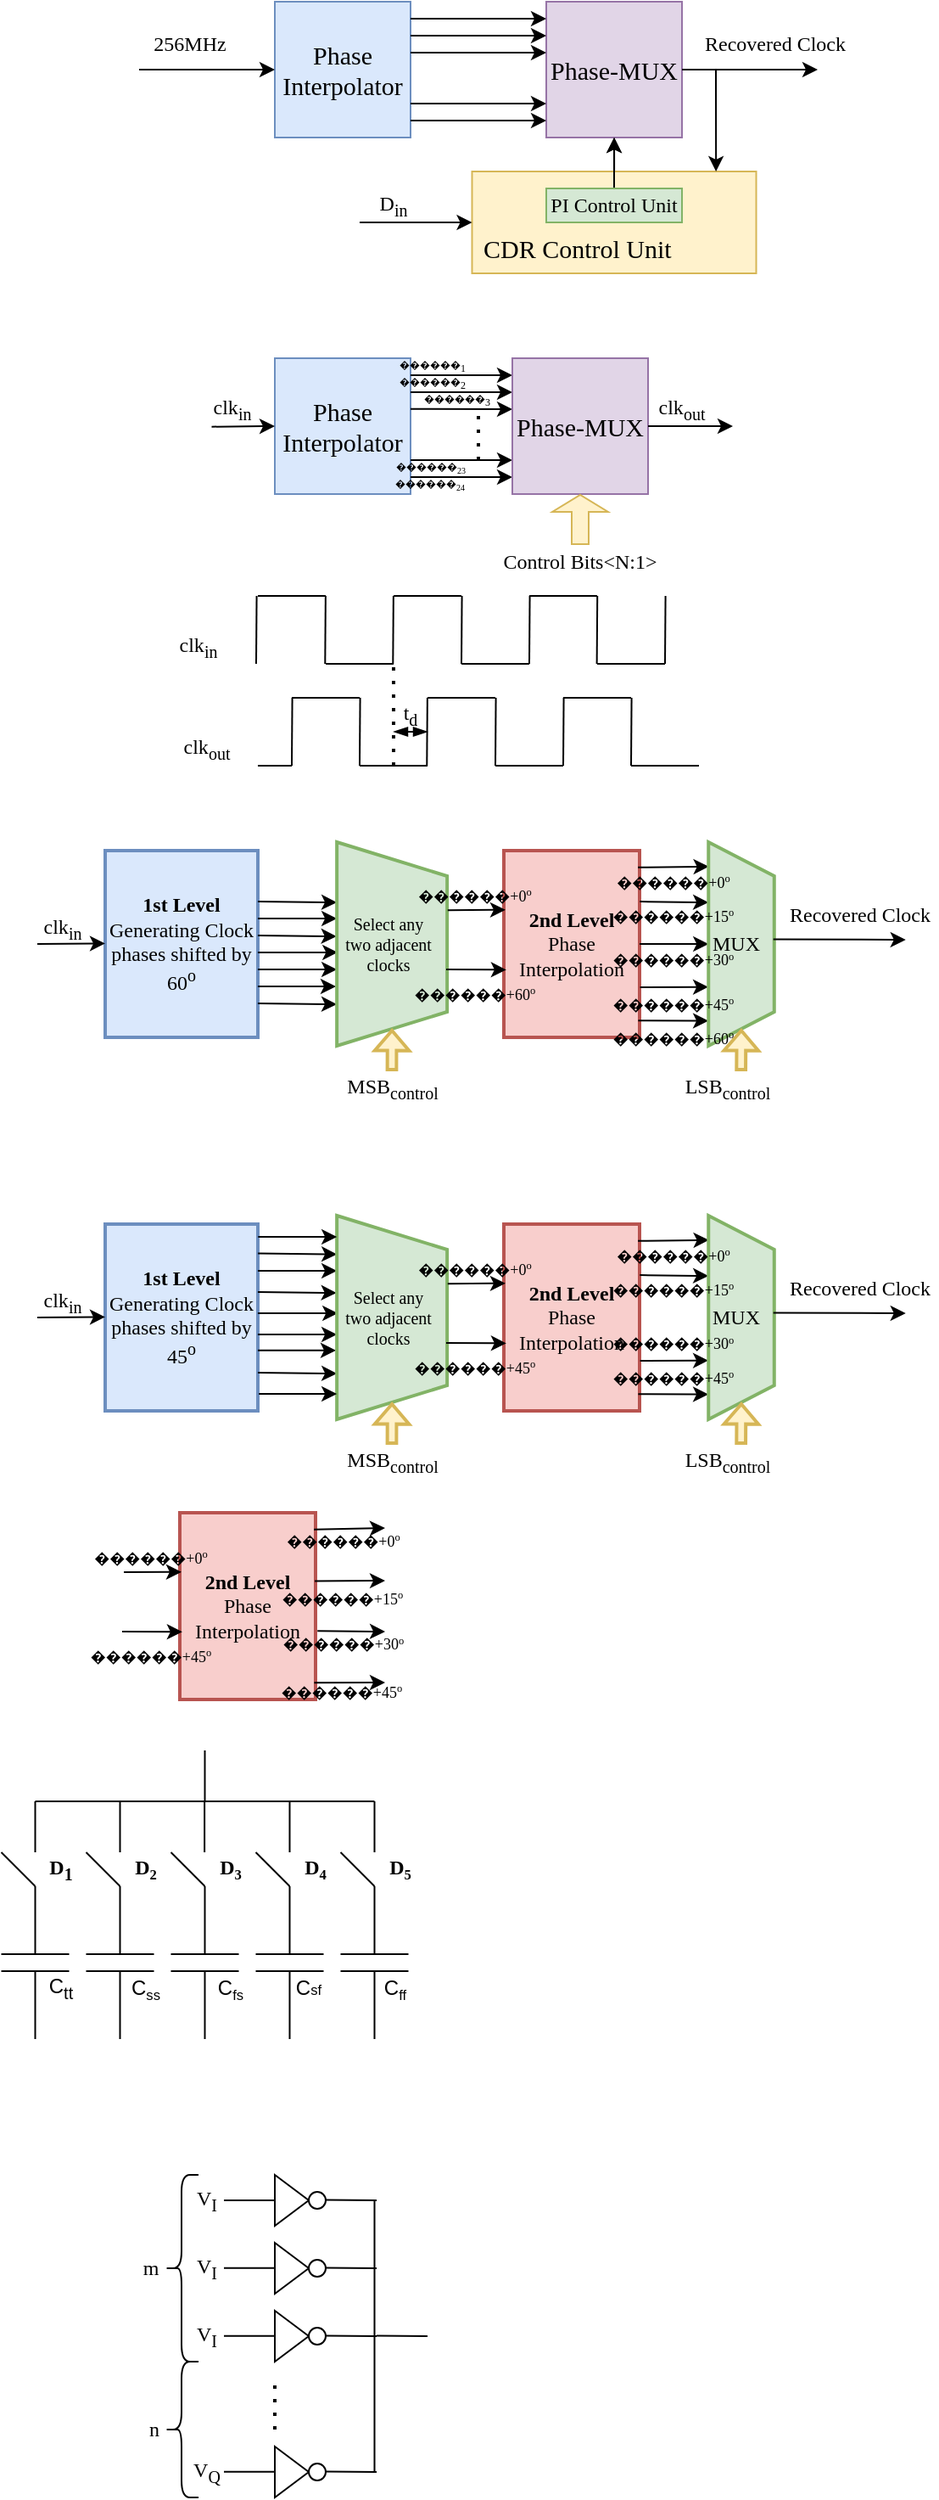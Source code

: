 <mxfile version="24.8.9">
  <diagram name="Page-1" id="OXbIw9xu9yALrL1MYpkd">
    <mxGraphModel dx="531" dy="293" grid="1" gridSize="10" guides="1" tooltips="1" connect="1" arrows="1" fold="1" page="1" pageScale="1" pageWidth="850" pageHeight="1100" math="0" shadow="0">
      <root>
        <mxCell id="0" />
        <mxCell id="1" parent="0" />
        <mxCell id="QYSgvQDud7Rm18ePPlws-1" value="&lt;font style=&quot;font-size: 15px;&quot;&gt;Phase Interpolator&lt;/font&gt;" style="whiteSpace=wrap;html=1;aspect=fixed;fontFamily=palatino;fillColor=#dae8fc;strokeColor=#6c8ebf;" parent="1" vertex="1">
          <mxGeometry x="280" y="120" width="80" height="80" as="geometry" />
        </mxCell>
        <mxCell id="QYSgvQDud7Rm18ePPlws-2" value="" style="endArrow=classic;html=1;rounded=0;entryX=0;entryY=0.5;entryDx=0;entryDy=0;" parent="1" target="QYSgvQDud7Rm18ePPlws-1" edge="1">
          <mxGeometry width="50" height="50" relative="1" as="geometry">
            <mxPoint x="200" y="160" as="sourcePoint" />
            <mxPoint x="240" y="135" as="targetPoint" />
          </mxGeometry>
        </mxCell>
        <mxCell id="QYSgvQDud7Rm18ePPlws-5" value="&lt;font face=&quot;palatino&quot;&gt;256MHz&lt;/font&gt;" style="text;strokeColor=none;align=center;fillColor=none;html=1;verticalAlign=middle;whiteSpace=wrap;rounded=0;" parent="1" vertex="1">
          <mxGeometry x="200" y="130" width="60" height="30" as="geometry" />
        </mxCell>
        <mxCell id="QYSgvQDud7Rm18ePPlws-6" value="Phase-MUX" style="whiteSpace=wrap;html=1;aspect=fixed;fontFamily=palatino;fontSize=15;fillColor=#e1d5e7;strokeColor=#9673a6;" parent="1" vertex="1">
          <mxGeometry x="440" y="120" width="80" height="80" as="geometry" />
        </mxCell>
        <mxCell id="QYSgvQDud7Rm18ePPlws-7" value="" style="endArrow=classic;html=1;rounded=0;entryX=0;entryY=0.5;entryDx=0;entryDy=0;" parent="1" edge="1">
          <mxGeometry width="50" height="50" relative="1" as="geometry">
            <mxPoint x="360" y="130" as="sourcePoint" />
            <mxPoint x="440" y="130" as="targetPoint" />
          </mxGeometry>
        </mxCell>
        <mxCell id="QYSgvQDud7Rm18ePPlws-8" value="" style="endArrow=classic;html=1;rounded=0;entryX=0;entryY=0.5;entryDx=0;entryDy=0;" parent="1" edge="1">
          <mxGeometry width="50" height="50" relative="1" as="geometry">
            <mxPoint x="360" y="140" as="sourcePoint" />
            <mxPoint x="440" y="140" as="targetPoint" />
          </mxGeometry>
        </mxCell>
        <mxCell id="QYSgvQDud7Rm18ePPlws-9" value="" style="endArrow=classic;html=1;rounded=0;entryX=0;entryY=0.5;entryDx=0;entryDy=0;" parent="1" edge="1">
          <mxGeometry width="50" height="50" relative="1" as="geometry">
            <mxPoint x="360" y="150" as="sourcePoint" />
            <mxPoint x="440" y="150" as="targetPoint" />
          </mxGeometry>
        </mxCell>
        <mxCell id="QYSgvQDud7Rm18ePPlws-10" value="" style="endArrow=classic;html=1;rounded=0;entryX=0;entryY=0.5;entryDx=0;entryDy=0;" parent="1" edge="1">
          <mxGeometry width="50" height="50" relative="1" as="geometry">
            <mxPoint x="360" y="180" as="sourcePoint" />
            <mxPoint x="440" y="180" as="targetPoint" />
          </mxGeometry>
        </mxCell>
        <mxCell id="QYSgvQDud7Rm18ePPlws-11" value="" style="endArrow=classic;html=1;rounded=0;entryX=0;entryY=0.5;entryDx=0;entryDy=0;" parent="1" edge="1">
          <mxGeometry width="50" height="50" relative="1" as="geometry">
            <mxPoint x="360" y="190" as="sourcePoint" />
            <mxPoint x="440" y="190" as="targetPoint" />
          </mxGeometry>
        </mxCell>
        <mxCell id="QYSgvQDud7Rm18ePPlws-17" value="" style="edgeStyle=orthogonalEdgeStyle;rounded=0;orthogonalLoop=1;jettySize=auto;html=1;" parent="1" source="QYSgvQDud7Rm18ePPlws-16" target="QYSgvQDud7Rm18ePPlws-6" edge="1">
          <mxGeometry relative="1" as="geometry" />
        </mxCell>
        <mxCell id="QYSgvQDud7Rm18ePPlws-16" value="CDR Control Unit" style="rounded=0;whiteSpace=wrap;html=1;fontFamily=palatino;fontSize=15;align=left;spacingTop=30;spacingLeft=5;fillColor=#fff2cc;strokeColor=#d6b656;" parent="1" vertex="1">
          <mxGeometry x="396.25" y="220" width="167.5" height="60" as="geometry" />
        </mxCell>
        <mxCell id="QYSgvQDud7Rm18ePPlws-19" value="" style="edgeStyle=orthogonalEdgeStyle;rounded=0;orthogonalLoop=1;jettySize=auto;html=1;" parent="1" source="QYSgvQDud7Rm18ePPlws-18" target="QYSgvQDud7Rm18ePPlws-6" edge="1">
          <mxGeometry relative="1" as="geometry" />
        </mxCell>
        <mxCell id="QYSgvQDud7Rm18ePPlws-18" value="PI Control Unit" style="rounded=0;whiteSpace=wrap;html=1;fontFamily=palatino;fillColor=#d5e8d4;strokeColor=#82b366;" parent="1" vertex="1">
          <mxGeometry x="440" y="230" width="80" height="20" as="geometry" />
        </mxCell>
        <mxCell id="QYSgvQDud7Rm18ePPlws-20" value="" style="endArrow=classic;html=1;rounded=0;" parent="1" edge="1">
          <mxGeometry width="50" height="50" relative="1" as="geometry">
            <mxPoint x="520" y="160" as="sourcePoint" />
            <mxPoint x="600" y="160" as="targetPoint" />
          </mxGeometry>
        </mxCell>
        <mxCell id="QYSgvQDud7Rm18ePPlws-21" value="" style="endArrow=classic;html=1;rounded=0;entryX=0.978;entryY=0;entryDx=0;entryDy=0;entryPerimeter=0;" parent="1" edge="1">
          <mxGeometry width="50" height="50" relative="1" as="geometry">
            <mxPoint x="540" y="160" as="sourcePoint" />
            <mxPoint x="540.065" y="220" as="targetPoint" />
            <Array as="points">
              <mxPoint x="540" y="170" />
            </Array>
          </mxGeometry>
        </mxCell>
        <mxCell id="QYSgvQDud7Rm18ePPlws-22" value="" style="endArrow=classic;html=1;rounded=0;entryX=0;entryY=0.5;entryDx=0;entryDy=0;" parent="1" target="QYSgvQDud7Rm18ePPlws-16" edge="1">
          <mxGeometry width="50" height="50" relative="1" as="geometry">
            <mxPoint x="330" y="250" as="sourcePoint" />
            <mxPoint x="380" y="215" as="targetPoint" />
          </mxGeometry>
        </mxCell>
        <mxCell id="QYSgvQDud7Rm18ePPlws-23" value="&lt;font face=&quot;palatino&quot;&gt;D&lt;sub&gt;in&lt;/sub&gt;&lt;/font&gt;" style="text;strokeColor=none;align=center;fillColor=none;html=1;verticalAlign=middle;whiteSpace=wrap;rounded=0;" parent="1" vertex="1">
          <mxGeometry x="320" y="225" width="60" height="30" as="geometry" />
        </mxCell>
        <mxCell id="QYSgvQDud7Rm18ePPlws-24" value="&lt;font face=&quot;palatino&quot;&gt;Recovered Clock&lt;/font&gt;" style="text;strokeColor=none;align=center;fillColor=none;html=1;verticalAlign=middle;whiteSpace=wrap;rounded=0;" parent="1" vertex="1">
          <mxGeometry x="530" y="130" width="90" height="30" as="geometry" />
        </mxCell>
        <mxCell id="QYSgvQDud7Rm18ePPlws-46" value="&lt;font style=&quot;font-size: 15px;&quot;&gt;Phase Interpolator&lt;/font&gt;" style="whiteSpace=wrap;html=1;aspect=fixed;fontFamily=palatino;fillColor=#dae8fc;strokeColor=#6c8ebf;" parent="1" vertex="1">
          <mxGeometry x="280" y="330" width="80" height="80" as="geometry" />
        </mxCell>
        <mxCell id="QYSgvQDud7Rm18ePPlws-47" value="" style="endArrow=classic;html=1;rounded=0;entryX=0;entryY=0.5;entryDx=0;entryDy=0;exitX=0.092;exitY=1.017;exitDx=0;exitDy=0;exitPerimeter=0;" parent="1" source="QYSgvQDud7Rm18ePPlws-48" target="QYSgvQDud7Rm18ePPlws-46" edge="1">
          <mxGeometry width="50" height="50" relative="1" as="geometry">
            <mxPoint x="220" y="370" as="sourcePoint" />
            <mxPoint x="240" y="345" as="targetPoint" />
          </mxGeometry>
        </mxCell>
        <mxCell id="QYSgvQDud7Rm18ePPlws-48" value="&lt;font face=&quot;palatino&quot;&gt;clk&lt;sub&gt;in&lt;/sub&gt;&lt;/font&gt;" style="text;strokeColor=none;align=center;fillColor=none;html=1;verticalAlign=middle;whiteSpace=wrap;rounded=0;" parent="1" vertex="1">
          <mxGeometry x="240" y="350" width="30" height="20" as="geometry" />
        </mxCell>
        <mxCell id="QYSgvQDud7Rm18ePPlws-49" value="" style="endArrow=classic;html=1;rounded=0;" parent="1" edge="1">
          <mxGeometry width="50" height="50" relative="1" as="geometry">
            <mxPoint x="360" y="340" as="sourcePoint" />
            <mxPoint x="420" y="340" as="targetPoint" />
          </mxGeometry>
        </mxCell>
        <mxCell id="QYSgvQDud7Rm18ePPlws-50" value="" style="endArrow=classic;html=1;rounded=0;" parent="1" edge="1">
          <mxGeometry width="50" height="50" relative="1" as="geometry">
            <mxPoint x="360" y="350" as="sourcePoint" />
            <mxPoint x="420" y="350" as="targetPoint" />
          </mxGeometry>
        </mxCell>
        <mxCell id="QYSgvQDud7Rm18ePPlws-51" value="" style="endArrow=classic;html=1;rounded=0;" parent="1" edge="1">
          <mxGeometry width="50" height="50" relative="1" as="geometry">
            <mxPoint x="360" y="359.84" as="sourcePoint" />
            <mxPoint x="420" y="360" as="targetPoint" />
          </mxGeometry>
        </mxCell>
        <mxCell id="QYSgvQDud7Rm18ePPlws-52" value="" style="endArrow=classic;html=1;rounded=0;" parent="1" edge="1">
          <mxGeometry width="50" height="50" relative="1" as="geometry">
            <mxPoint x="360" y="390" as="sourcePoint" />
            <mxPoint x="420" y="390" as="targetPoint" />
          </mxGeometry>
        </mxCell>
        <mxCell id="QYSgvQDud7Rm18ePPlws-53" value="" style="endArrow=classic;html=1;rounded=0;" parent="1" edge="1">
          <mxGeometry width="50" height="50" relative="1" as="geometry">
            <mxPoint x="360" y="400" as="sourcePoint" />
            <mxPoint x="420" y="400" as="targetPoint" />
          </mxGeometry>
        </mxCell>
        <mxCell id="QYSgvQDud7Rm18ePPlws-54" value="" style="endArrow=none;dashed=1;html=1;dashPattern=1 3;strokeWidth=2;rounded=0;" parent="1" edge="1">
          <mxGeometry width="50" height="50" relative="1" as="geometry">
            <mxPoint x="400" y="390" as="sourcePoint" />
            <mxPoint x="400" y="360" as="targetPoint" />
          </mxGeometry>
        </mxCell>
        <mxCell id="QYSgvQDud7Rm18ePPlws-55" value="&lt;p style=&quot;margin-top: 7.68pt; margin-bottom: 0pt; margin-left: 0in; text-align: left; direction: ltr; unicode-bidi: embed; word-break: normal; font-size: 6px;&quot;&gt;&lt;span style=&quot;font-size: 6px; font-family: &amp;quot;Palatino Linotype&amp;quot;;&quot;&gt;������&lt;sub style=&quot;font-size: 6px;&quot;&gt;1&lt;/sub&gt;&lt;/span&gt;&lt;/p&gt;" style="text;strokeColor=none;align=center;fillColor=none;html=1;verticalAlign=middle;whiteSpace=wrap;rounded=0;fontSize=6;" parent="1" vertex="1">
          <mxGeometry x="366.25" y="330" width="13.75" as="geometry" />
        </mxCell>
        <mxCell id="QYSgvQDud7Rm18ePPlws-56" value="&lt;p style=&quot;margin-top: 7.68pt; margin-bottom: 0pt; margin-left: 0in; text-align: left; direction: ltr; unicode-bidi: embed; word-break: normal; font-size: 6px;&quot;&gt;&lt;span style=&quot;font-family: &amp;quot;Palatino Linotype&amp;quot;; font-size: 6px;&quot;&gt;������&lt;sub style=&quot;font-size: 6px;&quot;&gt;2&lt;/sub&gt;&lt;/span&gt;&lt;/p&gt;" style="text;strokeColor=none;align=center;fillColor=none;html=1;verticalAlign=middle;whiteSpace=wrap;rounded=0;fontSize=6;" parent="1" vertex="1">
          <mxGeometry x="363.13" y="340" width="20" as="geometry" />
        </mxCell>
        <mxCell id="QYSgvQDud7Rm18ePPlws-57" value="&lt;p style=&quot;margin-top: 7.68pt; margin-bottom: 0pt; margin-left: 0in; text-align: left; direction: ltr; unicode-bidi: embed; word-break: normal; font-size: 6px;&quot;&gt;&lt;span style=&quot;font-size: 6px;&quot;&gt;������&lt;font style=&quot;font-size: 6px;&quot; face=&quot;Palatino Linotype&quot;&gt;&lt;sub style=&quot;font-size: 6px;&quot;&gt;3&lt;/sub&gt;&lt;/font&gt;&lt;/span&gt;&lt;/p&gt;" style="text;whiteSpace=wrap;html=1;fontSize=6;verticalAlign=middle;" parent="1" vertex="1">
          <mxGeometry x="366.25" y="350" width="0.63" as="geometry" />
        </mxCell>
        <mxCell id="QYSgvQDud7Rm18ePPlws-58" value="&lt;p style=&quot;margin-top: 7.68pt; margin-bottom: 0pt; margin-left: 0in; text-indent: 0in; text-align: left; direction: ltr; unicode-bidi: embed; word-break: normal; font-size: 6px;&quot;&gt;&lt;span style=&quot;font-family: &amp;quot;Palatino Linotype&amp;quot;;&quot;&gt;������&lt;sub&gt;24&lt;/sub&gt;&lt;/span&gt;&lt;/p&gt;" style="text;strokeColor=none;align=center;fillColor=none;html=1;verticalAlign=middle;whiteSpace=wrap;rounded=0;" parent="1" vertex="1">
          <mxGeometry x="363.13" y="400" width="16.87" as="geometry" />
        </mxCell>
        <mxCell id="QYSgvQDud7Rm18ePPlws-59" value="&lt;p style=&quot;margin-top: 7.68pt; margin-bottom: 0pt; margin-left: 0in; text-indent: 0in; text-align: left; direction: ltr; unicode-bidi: embed; word-break: normal; font-size: 6px;&quot;&gt;&lt;span style=&quot;font-family: &amp;quot;Palatino Linotype&amp;quot;;&quot;&gt;������&lt;sub&gt;23&lt;/sub&gt;&lt;/span&gt;&lt;/p&gt;" style="text;strokeColor=none;align=center;fillColor=none;html=1;verticalAlign=middle;whiteSpace=wrap;rounded=0;" parent="1" vertex="1">
          <mxGeometry x="368.75" y="390" width="5.63" as="geometry" />
        </mxCell>
        <mxCell id="QYSgvQDud7Rm18ePPlws-60" value="Phase-MUX" style="whiteSpace=wrap;html=1;aspect=fixed;fontFamily=palatino;fontSize=15;fillColor=#e1d5e7;strokeColor=#9673a6;" parent="1" vertex="1">
          <mxGeometry x="420" y="330" width="80" height="80" as="geometry" />
        </mxCell>
        <mxCell id="QYSgvQDud7Rm18ePPlws-61" value="" style="shape=flexArrow;endArrow=classic;html=1;rounded=0;entryX=0.5;entryY=1;entryDx=0;entryDy=0;endWidth=21.875;endSize=3.0;fillColor=#fff2cc;strokeColor=#d6b656;" parent="1" source="QYSgvQDud7Rm18ePPlws-62" target="QYSgvQDud7Rm18ePPlws-60" edge="1">
          <mxGeometry width="50" height="50" relative="1" as="geometry">
            <mxPoint x="480" y="440" as="sourcePoint" />
            <mxPoint x="520" y="420" as="targetPoint" />
          </mxGeometry>
        </mxCell>
        <mxCell id="QYSgvQDud7Rm18ePPlws-62" value="&lt;font face=&quot;palatino&quot;&gt;Control Bits&amp;lt;N:1&amp;gt;&lt;/font&gt;" style="text;strokeColor=none;align=center;fillColor=none;html=1;verticalAlign=middle;whiteSpace=wrap;rounded=0;" parent="1" vertex="1">
          <mxGeometry x="405" y="440" width="110" height="20" as="geometry" />
        </mxCell>
        <mxCell id="QYSgvQDud7Rm18ePPlws-63" value="" style="endArrow=classic;html=1;rounded=0;" parent="1" edge="1">
          <mxGeometry width="50" height="50" relative="1" as="geometry">
            <mxPoint x="500" y="370" as="sourcePoint" />
            <mxPoint x="550" y="370" as="targetPoint" />
          </mxGeometry>
        </mxCell>
        <mxCell id="QYSgvQDud7Rm18ePPlws-66" value="&lt;font face=&quot;palatino&quot;&gt;clk&lt;sub&gt;out&lt;/sub&gt;&lt;/font&gt;" style="text;strokeColor=none;align=center;fillColor=none;html=1;verticalAlign=middle;whiteSpace=wrap;rounded=0;" parent="1" vertex="1">
          <mxGeometry x="500" y="350" width="40" height="20" as="geometry" />
        </mxCell>
        <mxCell id="QYSgvQDud7Rm18ePPlws-72" value="" style="endArrow=none;html=1;rounded=0;" parent="1" edge="1">
          <mxGeometry width="50" height="50" relative="1" as="geometry">
            <mxPoint x="269" y="510" as="sourcePoint" />
            <mxPoint x="269.29" y="470" as="targetPoint" />
          </mxGeometry>
        </mxCell>
        <mxCell id="QYSgvQDud7Rm18ePPlws-73" value="" style="endArrow=none;html=1;rounded=0;" parent="1" edge="1">
          <mxGeometry width="50" height="50" relative="1" as="geometry">
            <mxPoint x="309.64" y="510" as="sourcePoint" />
            <mxPoint x="309.93" y="470" as="targetPoint" />
          </mxGeometry>
        </mxCell>
        <mxCell id="QYSgvQDud7Rm18ePPlws-74" value="" style="endArrow=none;html=1;rounded=0;" parent="1" edge="1">
          <mxGeometry width="50" height="50" relative="1" as="geometry">
            <mxPoint x="349.64" y="510" as="sourcePoint" />
            <mxPoint x="349.93" y="470" as="targetPoint" />
          </mxGeometry>
        </mxCell>
        <mxCell id="QYSgvQDud7Rm18ePPlws-75" value="" style="endArrow=none;html=1;rounded=0;" parent="1" edge="1">
          <mxGeometry width="50" height="50" relative="1" as="geometry">
            <mxPoint x="390" y="510" as="sourcePoint" />
            <mxPoint x="390.29" y="470" as="targetPoint" />
          </mxGeometry>
        </mxCell>
        <mxCell id="QYSgvQDud7Rm18ePPlws-76" value="" style="endArrow=none;html=1;rounded=0;" parent="1" edge="1">
          <mxGeometry width="50" height="50" relative="1" as="geometry">
            <mxPoint x="430" y="510" as="sourcePoint" />
            <mxPoint x="430.29" y="470" as="targetPoint" />
          </mxGeometry>
        </mxCell>
        <mxCell id="QYSgvQDud7Rm18ePPlws-77" value="" style="endArrow=none;html=1;rounded=0;" parent="1" edge="1">
          <mxGeometry width="50" height="50" relative="1" as="geometry">
            <mxPoint x="469.82" y="510" as="sourcePoint" />
            <mxPoint x="470.11" y="470" as="targetPoint" />
          </mxGeometry>
        </mxCell>
        <mxCell id="QYSgvQDud7Rm18ePPlws-78" value="" style="endArrow=none;html=1;rounded=0;" parent="1" edge="1">
          <mxGeometry width="50" height="50" relative="1" as="geometry">
            <mxPoint x="510" y="510" as="sourcePoint" />
            <mxPoint x="510.29" y="470" as="targetPoint" />
          </mxGeometry>
        </mxCell>
        <mxCell id="QYSgvQDud7Rm18ePPlws-79" value="" style="endArrow=none;html=1;rounded=0;" parent="1" edge="1">
          <mxGeometry width="50" height="50" relative="1" as="geometry">
            <mxPoint x="290" y="570" as="sourcePoint" />
            <mxPoint x="290.29" y="530" as="targetPoint" />
          </mxGeometry>
        </mxCell>
        <mxCell id="QYSgvQDud7Rm18ePPlws-80" value="" style="endArrow=none;html=1;rounded=0;" parent="1" edge="1">
          <mxGeometry width="50" height="50" relative="1" as="geometry">
            <mxPoint x="330" y="570" as="sourcePoint" />
            <mxPoint x="330.29" y="530" as="targetPoint" />
          </mxGeometry>
        </mxCell>
        <mxCell id="QYSgvQDud7Rm18ePPlws-81" value="" style="endArrow=none;html=1;rounded=0;" parent="1" edge="1">
          <mxGeometry width="50" height="50" relative="1" as="geometry">
            <mxPoint x="369.64" y="570" as="sourcePoint" />
            <mxPoint x="369.93" y="530" as="targetPoint" />
          </mxGeometry>
        </mxCell>
        <mxCell id="QYSgvQDud7Rm18ePPlws-82" value="" style="endArrow=none;html=1;rounded=0;" parent="1" edge="1">
          <mxGeometry width="50" height="50" relative="1" as="geometry">
            <mxPoint x="410" y="570" as="sourcePoint" />
            <mxPoint x="410.29" y="530" as="targetPoint" />
          </mxGeometry>
        </mxCell>
        <mxCell id="QYSgvQDud7Rm18ePPlws-83" value="" style="endArrow=none;html=1;rounded=0;" parent="1" edge="1">
          <mxGeometry width="50" height="50" relative="1" as="geometry">
            <mxPoint x="450" y="570" as="sourcePoint" />
            <mxPoint x="450.29" y="530" as="targetPoint" />
          </mxGeometry>
        </mxCell>
        <mxCell id="QYSgvQDud7Rm18ePPlws-84" value="" style="endArrow=none;html=1;rounded=0;" parent="1" edge="1">
          <mxGeometry width="50" height="50" relative="1" as="geometry">
            <mxPoint x="490" y="570" as="sourcePoint" />
            <mxPoint x="490.29" y="530" as="targetPoint" />
          </mxGeometry>
        </mxCell>
        <mxCell id="QYSgvQDud7Rm18ePPlws-85" value="" style="endArrow=none;html=1;rounded=0;" parent="1" edge="1">
          <mxGeometry width="50" height="50" relative="1" as="geometry">
            <mxPoint x="310" y="510" as="sourcePoint" />
            <mxPoint x="350" y="510" as="targetPoint" />
          </mxGeometry>
        </mxCell>
        <mxCell id="QYSgvQDud7Rm18ePPlws-86" value="" style="endArrow=none;html=1;rounded=0;" parent="1" edge="1">
          <mxGeometry width="50" height="50" relative="1" as="geometry">
            <mxPoint x="270" y="470" as="sourcePoint" />
            <mxPoint x="310" y="470" as="targetPoint" />
          </mxGeometry>
        </mxCell>
        <mxCell id="QYSgvQDud7Rm18ePPlws-87" value="" style="endArrow=none;html=1;rounded=0;" parent="1" edge="1">
          <mxGeometry width="50" height="50" relative="1" as="geometry">
            <mxPoint x="290" y="530" as="sourcePoint" />
            <mxPoint x="330" y="530" as="targetPoint" />
          </mxGeometry>
        </mxCell>
        <mxCell id="QYSgvQDud7Rm18ePPlws-88" value="" style="endArrow=none;html=1;rounded=0;" parent="1" edge="1">
          <mxGeometry width="50" height="50" relative="1" as="geometry">
            <mxPoint x="350" y="470" as="sourcePoint" />
            <mxPoint x="390" y="470" as="targetPoint" />
          </mxGeometry>
        </mxCell>
        <mxCell id="QYSgvQDud7Rm18ePPlws-89" value="" style="endArrow=none;html=1;rounded=0;" parent="1" edge="1">
          <mxGeometry width="50" height="50" relative="1" as="geometry">
            <mxPoint x="390" y="510" as="sourcePoint" />
            <mxPoint x="430" y="510" as="targetPoint" />
          </mxGeometry>
        </mxCell>
        <mxCell id="QYSgvQDud7Rm18ePPlws-90" value="" style="endArrow=none;html=1;rounded=0;" parent="1" edge="1">
          <mxGeometry width="50" height="50" relative="1" as="geometry">
            <mxPoint x="430" y="470" as="sourcePoint" />
            <mxPoint x="470" y="470" as="targetPoint" />
          </mxGeometry>
        </mxCell>
        <mxCell id="QYSgvQDud7Rm18ePPlws-91" value="" style="endArrow=none;html=1;rounded=0;" parent="1" edge="1">
          <mxGeometry width="50" height="50" relative="1" as="geometry">
            <mxPoint x="330" y="570" as="sourcePoint" />
            <mxPoint x="370" y="570" as="targetPoint" />
          </mxGeometry>
        </mxCell>
        <mxCell id="QYSgvQDud7Rm18ePPlws-92" value="" style="endArrow=none;html=1;rounded=0;" parent="1" edge="1">
          <mxGeometry width="50" height="50" relative="1" as="geometry">
            <mxPoint x="470" y="510" as="sourcePoint" />
            <mxPoint x="510" y="510" as="targetPoint" />
          </mxGeometry>
        </mxCell>
        <mxCell id="QYSgvQDud7Rm18ePPlws-93" value="" style="endArrow=none;html=1;rounded=0;" parent="1" edge="1">
          <mxGeometry width="50" height="50" relative="1" as="geometry">
            <mxPoint x="370" y="530" as="sourcePoint" />
            <mxPoint x="410" y="530" as="targetPoint" />
          </mxGeometry>
        </mxCell>
        <mxCell id="QYSgvQDud7Rm18ePPlws-94" value="" style="endArrow=none;html=1;rounded=0;" parent="1" edge="1">
          <mxGeometry width="50" height="50" relative="1" as="geometry">
            <mxPoint x="410" y="570" as="sourcePoint" />
            <mxPoint x="450" y="570" as="targetPoint" />
          </mxGeometry>
        </mxCell>
        <mxCell id="QYSgvQDud7Rm18ePPlws-95" value="" style="endArrow=none;html=1;rounded=0;" parent="1" edge="1">
          <mxGeometry width="50" height="50" relative="1" as="geometry">
            <mxPoint x="450" y="530" as="sourcePoint" />
            <mxPoint x="490" y="530" as="targetPoint" />
          </mxGeometry>
        </mxCell>
        <mxCell id="QYSgvQDud7Rm18ePPlws-96" value="" style="endArrow=none;html=1;rounded=0;" parent="1" edge="1">
          <mxGeometry width="50" height="50" relative="1" as="geometry">
            <mxPoint x="490" y="570" as="sourcePoint" />
            <mxPoint x="530" y="570" as="targetPoint" />
          </mxGeometry>
        </mxCell>
        <mxCell id="QYSgvQDud7Rm18ePPlws-97" value="" style="endArrow=none;dashed=1;html=1;dashPattern=1 3;strokeWidth=2;rounded=0;" parent="1" edge="1">
          <mxGeometry width="50" height="50" relative="1" as="geometry">
            <mxPoint x="350" y="570" as="sourcePoint" />
            <mxPoint x="350" y="510" as="targetPoint" />
          </mxGeometry>
        </mxCell>
        <mxCell id="QYSgvQDud7Rm18ePPlws-98" value="" style="endArrow=none;html=1;rounded=0;" parent="1" edge="1">
          <mxGeometry width="50" height="50" relative="1" as="geometry">
            <mxPoint x="270" y="570" as="sourcePoint" />
            <mxPoint x="290" y="570" as="targetPoint" />
          </mxGeometry>
        </mxCell>
        <mxCell id="QYSgvQDud7Rm18ePPlws-99" value="&lt;font face=&quot;palatino&quot;&gt;clk&lt;sub&gt;in&lt;/sub&gt;&lt;/font&gt;" style="text;strokeColor=none;align=center;fillColor=none;html=1;verticalAlign=middle;whiteSpace=wrap;rounded=0;" parent="1" vertex="1">
          <mxGeometry x="220" y="490" width="30" height="20" as="geometry" />
        </mxCell>
        <mxCell id="QYSgvQDud7Rm18ePPlws-100" value="&lt;font face=&quot;palatino&quot;&gt;clk&lt;sub&gt;out&lt;/sub&gt;&lt;/font&gt;" style="text;strokeColor=none;align=center;fillColor=none;html=1;verticalAlign=middle;whiteSpace=wrap;rounded=0;" parent="1" vertex="1">
          <mxGeometry x="220" y="550" width="40" height="20" as="geometry" />
        </mxCell>
        <mxCell id="QYSgvQDud7Rm18ePPlws-101" value="" style="endArrow=blockThin;startArrow=blockThin;html=1;rounded=0;strokeWidth=1;jumpSize=5;curved=1;startFill=1;endFill=1;" parent="1" edge="1">
          <mxGeometry width="50" height="50" relative="1" as="geometry">
            <mxPoint x="350" y="550" as="sourcePoint" />
            <mxPoint x="370" y="550" as="targetPoint" />
          </mxGeometry>
        </mxCell>
        <mxCell id="QYSgvQDud7Rm18ePPlws-103" value="t&lt;font&gt;&lt;sub&gt;d&lt;/sub&gt;&lt;/font&gt;" style="text;strokeColor=none;align=center;fillColor=none;html=1;verticalAlign=middle;whiteSpace=wrap;rounded=0;fontFamily=palatino;" parent="1" vertex="1">
          <mxGeometry x="350" y="530" width="20" height="20" as="geometry" />
        </mxCell>
        <mxCell id="QWjKBm3lf70nuH9CTsI9-19" value="&lt;div&gt;&lt;b&gt;1st Level&lt;/b&gt;&lt;/div&gt;Generating Clock phases shifted by 60&lt;span&gt;&lt;sup&gt;o&lt;/sup&gt;&lt;/span&gt;" style="rounded=0;whiteSpace=wrap;html=1;fontSize=12;fontFamily=palatino;fillColor=#dae8fc;strokeColor=#6c8ebf;strokeWidth=2;" vertex="1" parent="1">
          <mxGeometry x="180" y="620" width="90" height="110" as="geometry" />
        </mxCell>
        <mxCell id="QWjKBm3lf70nuH9CTsI9-20" value="" style="endArrow=classic;html=1;rounded=0;entryX=0;entryY=0.5;entryDx=0;entryDy=0;fontFamily=palatino;" edge="1" parent="1">
          <mxGeometry width="50" height="50" relative="1" as="geometry">
            <mxPoint x="140" y="675" as="sourcePoint" />
            <mxPoint x="180" y="674.73" as="targetPoint" />
          </mxGeometry>
        </mxCell>
        <mxCell id="QWjKBm3lf70nuH9CTsI9-22" value="&lt;b&gt;2nd Level&lt;/b&gt;&lt;div&gt;Phase Interpolation&lt;/div&gt;" style="rounded=0;whiteSpace=wrap;html=1;fontFamily=palatino;fillColor=#f8cecc;strokeColor=#b85450;strokeWidth=2;" vertex="1" parent="1">
          <mxGeometry x="415" y="620.01" width="80" height="110" as="geometry" />
        </mxCell>
        <mxCell id="QWjKBm3lf70nuH9CTsI9-23" value="" style="endArrow=classic;html=1;rounded=0;fontFamily=palatino;entryX=0.296;entryY=1.001;entryDx=0;entryDy=0;entryPerimeter=0;" edge="1" parent="1" target="QWjKBm3lf70nuH9CTsI9-31">
          <mxGeometry width="50" height="50" relative="1" as="geometry">
            <mxPoint x="270" y="650" as="sourcePoint" />
            <mxPoint x="320" y="650" as="targetPoint" />
          </mxGeometry>
        </mxCell>
        <mxCell id="QWjKBm3lf70nuH9CTsI9-24" value="" style="endArrow=classic;html=1;rounded=0;fontFamily=palatino;entryX=0;entryY=0;entryDx=0;entryDy=0;" edge="1" parent="1" target="QWjKBm3lf70nuH9CTsI9-35">
          <mxGeometry width="50" height="50" relative="1" as="geometry">
            <mxPoint x="270" y="660" as="sourcePoint" />
            <mxPoint x="320" y="660" as="targetPoint" />
          </mxGeometry>
        </mxCell>
        <mxCell id="QWjKBm3lf70nuH9CTsI9-25" value="" style="endArrow=classic;html=1;rounded=0;fontFamily=palatino;entryX=-0.004;entryY=0.351;entryDx=0;entryDy=0;entryPerimeter=0;" edge="1" parent="1" target="QWjKBm3lf70nuH9CTsI9-35">
          <mxGeometry width="50" height="50" relative="1" as="geometry">
            <mxPoint x="270" y="670" as="sourcePoint" />
            <mxPoint x="320" y="670" as="targetPoint" />
          </mxGeometry>
        </mxCell>
        <mxCell id="QWjKBm3lf70nuH9CTsI9-26" value="" style="endArrow=classic;html=1;rounded=0;fontFamily=palatino;entryX=0.009;entryY=0.665;entryDx=0;entryDy=0;entryPerimeter=0;" edge="1" parent="1" target="QWjKBm3lf70nuH9CTsI9-35">
          <mxGeometry width="50" height="50" relative="1" as="geometry">
            <mxPoint x="270" y="680" as="sourcePoint" />
            <mxPoint x="320" y="680" as="targetPoint" />
          </mxGeometry>
        </mxCell>
        <mxCell id="QWjKBm3lf70nuH9CTsI9-27" value="" style="endArrow=classic;html=1;rounded=0;fontFamily=palatino;" edge="1" parent="1">
          <mxGeometry width="50" height="50" relative="1" as="geometry">
            <mxPoint x="270" y="700" as="sourcePoint" />
            <mxPoint x="316" y="700" as="targetPoint" />
          </mxGeometry>
        </mxCell>
        <mxCell id="QWjKBm3lf70nuH9CTsI9-28" value="" style="endArrow=classic;html=1;rounded=0;fontFamily=palatino;entryX=0.796;entryY=1.001;entryDx=0;entryDy=0;entryPerimeter=0;" edge="1" parent="1" target="QWjKBm3lf70nuH9CTsI9-31">
          <mxGeometry width="50" height="50" relative="1" as="geometry">
            <mxPoint x="270" y="710" as="sourcePoint" />
            <mxPoint x="320" y="710" as="targetPoint" />
          </mxGeometry>
        </mxCell>
        <mxCell id="QWjKBm3lf70nuH9CTsI9-29" value="" style="endArrow=classic;html=1;rounded=0;fontFamily=palatino;entryX=0;entryY=1;entryDx=0;entryDy=0;" edge="1" parent="1" target="QWjKBm3lf70nuH9CTsI9-35">
          <mxGeometry width="50" height="50" relative="1" as="geometry">
            <mxPoint x="270" y="690" as="sourcePoint" />
            <mxPoint x="320" y="690" as="targetPoint" />
          </mxGeometry>
        </mxCell>
        <mxCell id="QWjKBm3lf70nuH9CTsI9-31" value="" style="shape=trapezoid;perimeter=trapezoidPerimeter;whiteSpace=wrap;html=1;fixedSize=1;rotation=90;fontFamily=palatino;fillColor=#d5e8d4;strokeColor=#82b366;strokeWidth=2;" vertex="1" parent="1">
          <mxGeometry x="289.07" y="642.5" width="120" height="65" as="geometry" />
        </mxCell>
        <mxCell id="QWjKBm3lf70nuH9CTsI9-32" value="" style="endArrow=classic;html=1;rounded=0;entryX=0.012;entryY=0.317;entryDx=0;entryDy=0;entryPerimeter=0;exitX=0.334;exitY=-0.005;exitDx=0;exitDy=0;exitPerimeter=0;fontFamily=palatino;" edge="1" parent="1" source="QWjKBm3lf70nuH9CTsI9-31" target="QWjKBm3lf70nuH9CTsI9-22">
          <mxGeometry width="50" height="50" relative="1" as="geometry">
            <mxPoint x="390" y="655" as="sourcePoint" />
            <mxPoint x="360" y="660" as="targetPoint" />
          </mxGeometry>
        </mxCell>
        <mxCell id="QWjKBm3lf70nuH9CTsI9-34" value="" style="endArrow=classic;html=1;rounded=0;entryX=0.018;entryY=0.638;entryDx=0;entryDy=0;entryPerimeter=0;exitX=0.334;exitY=-0.005;exitDx=0;exitDy=0;exitPerimeter=0;fontFamily=palatino;" edge="1" parent="1" target="QWjKBm3lf70nuH9CTsI9-22">
          <mxGeometry width="50" height="50" relative="1" as="geometry">
            <mxPoint x="381" y="690" as="sourcePoint" />
            <mxPoint x="405" y="690" as="targetPoint" />
          </mxGeometry>
        </mxCell>
        <mxCell id="QWjKBm3lf70nuH9CTsI9-35" value="Select any two adjacent clocks" style="text;strokeColor=none;align=center;fillColor=none;html=1;verticalAlign=middle;whiteSpace=wrap;rounded=0;fontSize=10;fontFamily=palatino;" vertex="1" parent="1">
          <mxGeometry x="316.57" y="660" width="60" height="30" as="geometry" />
        </mxCell>
        <mxCell id="QWjKBm3lf70nuH9CTsI9-36" value="" style="shape=flexArrow;endArrow=classic;html=1;rounded=0;width=4.375;endSize=3.263;entryX=1;entryY=0.5;entryDx=0;entryDy=0;endWidth=12.905;fontFamily=palatino;fillColor=#fff2cc;strokeColor=#d6b656;strokeWidth=2;" edge="1" parent="1" target="QWjKBm3lf70nuH9CTsI9-31">
          <mxGeometry width="50" height="50" relative="1" as="geometry">
            <mxPoint x="349" y="750" as="sourcePoint" />
            <mxPoint x="374.07" y="760" as="targetPoint" />
          </mxGeometry>
        </mxCell>
        <mxCell id="QWjKBm3lf70nuH9CTsI9-37" value="" style="endArrow=classic;html=1;rounded=0;entryX=0.12;entryY=0.995;entryDx=0;entryDy=0;entryPerimeter=0;fontFamily=palatino;exitX=0.988;exitY=0.09;exitDx=0;exitDy=0;exitPerimeter=0;" edge="1" parent="1" source="QWjKBm3lf70nuH9CTsI9-22" target="QWjKBm3lf70nuH9CTsI9-42">
          <mxGeometry width="50" height="50" relative="1" as="geometry">
            <mxPoint x="500" y="629" as="sourcePoint" />
            <mxPoint x="520" y="630" as="targetPoint" />
          </mxGeometry>
        </mxCell>
        <mxCell id="QWjKBm3lf70nuH9CTsI9-38" value="" style="endArrow=classic;html=1;rounded=0;entryX=0.296;entryY=1.002;entryDx=0;entryDy=0;entryPerimeter=0;fontFamily=palatino;exitX=1.002;exitY=0.273;exitDx=0;exitDy=0;exitPerimeter=0;" edge="1" parent="1" source="QWjKBm3lf70nuH9CTsI9-22" target="QWjKBm3lf70nuH9CTsI9-42">
          <mxGeometry width="50" height="50" relative="1" as="geometry">
            <mxPoint x="500" y="650" as="sourcePoint" />
            <mxPoint x="520" y="650" as="targetPoint" />
          </mxGeometry>
        </mxCell>
        <mxCell id="QWjKBm3lf70nuH9CTsI9-39" value="" style="endArrow=classic;html=1;rounded=0;entryX=0.5;entryY=1;entryDx=0;entryDy=0;fontFamily=palatino;exitX=1;exitY=0.5;exitDx=0;exitDy=0;" edge="1" parent="1" source="QWjKBm3lf70nuH9CTsI9-22" target="QWjKBm3lf70nuH9CTsI9-42">
          <mxGeometry width="50" height="50" relative="1" as="geometry">
            <mxPoint x="510" y="670" as="sourcePoint" />
            <mxPoint x="520" y="674.82" as="targetPoint" />
          </mxGeometry>
        </mxCell>
        <mxCell id="QWjKBm3lf70nuH9CTsI9-40" value="" style="endArrow=classic;html=1;rounded=0;entryX=0.711;entryY=1.002;entryDx=0;entryDy=0;entryPerimeter=0;fontFamily=palatino;exitX=1.004;exitY=0.732;exitDx=0;exitDy=0;exitPerimeter=0;" edge="1" parent="1" source="QWjKBm3lf70nuH9CTsI9-22" target="QWjKBm3lf70nuH9CTsI9-42">
          <mxGeometry width="50" height="50" relative="1" as="geometry">
            <mxPoint x="500" y="700" as="sourcePoint" />
            <mxPoint x="520" y="700" as="targetPoint" />
          </mxGeometry>
        </mxCell>
        <mxCell id="QWjKBm3lf70nuH9CTsI9-41" value="" style="endArrow=classic;html=1;rounded=0;entryX=0.877;entryY=1.002;entryDx=0;entryDy=0;entryPerimeter=0;fontFamily=palatino;exitX=0.99;exitY=0.91;exitDx=0;exitDy=0;exitPerimeter=0;" edge="1" parent="1" source="QWjKBm3lf70nuH9CTsI9-22" target="QWjKBm3lf70nuH9CTsI9-42">
          <mxGeometry width="50" height="50" relative="1" as="geometry">
            <mxPoint x="500" y="720" as="sourcePoint" />
            <mxPoint x="520" y="720" as="targetPoint" />
          </mxGeometry>
        </mxCell>
        <mxCell id="QWjKBm3lf70nuH9CTsI9-42" value="" style="shape=trapezoid;perimeter=trapezoidPerimeter;whiteSpace=wrap;html=1;fixedSize=1;rotation=90;fontFamily=palatino;fillColor=#d5e8d4;strokeColor=#82b366;strokeWidth=2;" vertex="1" parent="1">
          <mxGeometry x="495" y="655.63" width="120" height="38.75" as="geometry" />
        </mxCell>
        <mxCell id="QWjKBm3lf70nuH9CTsI9-43" value="" style="shape=flexArrow;endArrow=classic;html=1;rounded=0;width=4.375;endSize=3.263;entryX=1;entryY=0.5;entryDx=0;entryDy=0;endWidth=12.905;fontFamily=palatino;strokeWidth=2;fillColor=#fff2cc;strokeColor=#d6b656;exitX=0.659;exitY=0;exitDx=0;exitDy=0;exitPerimeter=0;" edge="1" parent="1" source="QWjKBm3lf70nuH9CTsI9-45" target="QWjKBm3lf70nuH9CTsI9-42">
          <mxGeometry width="50" height="50" relative="1" as="geometry">
            <mxPoint x="542" y="750" as="sourcePoint" />
            <mxPoint x="543.75" y="730" as="targetPoint" />
          </mxGeometry>
        </mxCell>
        <mxCell id="QWjKBm3lf70nuH9CTsI9-44" value="MSB&lt;sub&gt;control&lt;/sub&gt;" style="text;strokeColor=none;align=center;fillColor=none;html=1;verticalAlign=middle;whiteSpace=wrap;rounded=0;fontFamily=palatino;" vertex="1" parent="1">
          <mxGeometry x="328.61" y="750" width="40.93" height="20" as="geometry" />
        </mxCell>
        <mxCell id="QWjKBm3lf70nuH9CTsI9-45" value="LSB&lt;sub&gt;control&lt;/sub&gt;" style="text;strokeColor=none;align=center;fillColor=none;html=1;verticalAlign=middle;whiteSpace=wrap;rounded=0;fontFamily=palatino;" vertex="1" parent="1">
          <mxGeometry x="521.88" y="750" width="50" height="20" as="geometry" />
        </mxCell>
        <mxCell id="QWjKBm3lf70nuH9CTsI9-46" value="MUX" style="text;strokeColor=none;align=center;fillColor=none;html=1;verticalAlign=middle;whiteSpace=wrap;rounded=0;fontFamily=palatino;" vertex="1" parent="1">
          <mxGeometry x="531.88" y="665" width="40" height="20" as="geometry" />
        </mxCell>
        <mxCell id="QWjKBm3lf70nuH9CTsI9-47" value="" style="endArrow=classic;html=1;rounded=0;exitX=1.049;exitY=0.362;exitDx=0;exitDy=0;exitPerimeter=0;" edge="1" parent="1" source="QWjKBm3lf70nuH9CTsI9-46">
          <mxGeometry width="50" height="50" relative="1" as="geometry">
            <mxPoint x="571.88" y="672.5" as="sourcePoint" />
            <mxPoint x="651.88" y="672.5" as="targetPoint" />
          </mxGeometry>
        </mxCell>
        <mxCell id="QWjKBm3lf70nuH9CTsI9-48" value="&lt;font face=&quot;palatino&quot;&gt;Recovered Clock&lt;/font&gt;" style="text;strokeColor=none;align=center;fillColor=none;html=1;verticalAlign=middle;whiteSpace=wrap;rounded=0;" vertex="1" parent="1">
          <mxGeometry x="580" y="642.5" width="90" height="30" as="geometry" />
        </mxCell>
        <mxCell id="QWjKBm3lf70nuH9CTsI9-52" value="&lt;font face=&quot;palatino&quot;&gt;clk&lt;sub&gt;in&lt;/sub&gt;&lt;/font&gt;" style="text;strokeColor=none;align=center;fillColor=none;html=1;verticalAlign=middle;whiteSpace=wrap;rounded=0;" vertex="1" parent="1">
          <mxGeometry x="140" y="655.63" width="30" height="20" as="geometry" />
        </mxCell>
        <mxCell id="QWjKBm3lf70nuH9CTsI9-53" value="&lt;p style=&quot;language:en-IN;margin-top:0pt;margin-bottom:0pt;margin-left:0in;&lt;br/&gt;text-align:left;direction:ltr;unicode-bidi:embed;mso-line-break-override:none;&lt;br/&gt;word-break:normal;punctuation-wrap:hanging&quot;&gt;&lt;span style=&quot;font-family: &amp;quot;Cambria Math&amp;quot;;&quot;&gt;&lt;font&gt;������+60&lt;span style=&quot;font-size: 7.5px;&quot;&gt;&lt;sup&gt;o&lt;/sup&gt;&lt;/span&gt;&lt;/font&gt;&lt;/span&gt;&lt;/p&gt;" style="text;strokeColor=none;align=center;fillColor=none;html=1;verticalAlign=middle;whiteSpace=wrap;rounded=0;fontSize=9;" vertex="1" parent="1">
          <mxGeometry x="383.13" y="694.38" width="30" height="20" as="geometry" />
        </mxCell>
        <mxCell id="QWjKBm3lf70nuH9CTsI9-54" value="&lt;p style=&quot;language:en-IN;margin-top:0pt;margin-bottom:0pt;margin-left:0in;&lt;br/&gt;text-align:left;direction:ltr;unicode-bidi:embed;mso-line-break-override:none;&lt;br/&gt;word-break:normal;punctuation-wrap:hanging&quot;&gt;&lt;span style=&quot;font-family: &amp;quot;Cambria Math&amp;quot;;&quot;&gt;&lt;font&gt;������+60&lt;span style=&quot;font-size: 7.5px;&quot;&gt;&lt;sup&gt;o&lt;/sup&gt;&lt;/span&gt;&lt;/font&gt;&lt;/span&gt;&lt;/p&gt;" style="text;strokeColor=none;align=center;fillColor=none;html=1;verticalAlign=middle;whiteSpace=wrap;rounded=0;fontSize=9;" vertex="1" parent="1">
          <mxGeometry x="500" y="720" width="30" height="20" as="geometry" />
        </mxCell>
        <mxCell id="QWjKBm3lf70nuH9CTsI9-55" value="&lt;p style=&quot;language:en-IN;margin-top:0pt;margin-bottom:0pt;margin-left:0in;&lt;br/&gt;text-align:left;direction:ltr;unicode-bidi:embed;mso-line-break-override:none;&lt;br/&gt;word-break:normal;punctuation-wrap:hanging&quot;&gt;&lt;span style=&quot;font-family: &amp;quot;Cambria Math&amp;quot;;&quot;&gt;&lt;font&gt;������+45&lt;span style=&quot;font-size: 7.5px;&quot;&gt;&lt;sup&gt;o&lt;/sup&gt;&lt;/span&gt;&lt;/font&gt;&lt;/span&gt;&lt;/p&gt;" style="text;strokeColor=none;align=center;fillColor=none;html=1;verticalAlign=middle;whiteSpace=wrap;rounded=0;fontSize=9;" vertex="1" parent="1">
          <mxGeometry x="500" y="700" width="30" height="20" as="geometry" />
        </mxCell>
        <mxCell id="QWjKBm3lf70nuH9CTsI9-56" value="&lt;p style=&quot;language:en-IN;margin-top:0pt;margin-bottom:0pt;margin-left:0in;&lt;br/&gt;text-align:left;direction:ltr;unicode-bidi:embed;mso-line-break-override:none;&lt;br/&gt;word-break:normal;punctuation-wrap:hanging&quot;&gt;&lt;span style=&quot;font-family: &amp;quot;Cambria Math&amp;quot;;&quot;&gt;&lt;font&gt;������+3&lt;/font&gt;&lt;/span&gt;&lt;span style=&quot;font-family: &amp;quot;Cambria Math&amp;quot;; background-color: initial;&quot;&gt;0&lt;/span&gt;&lt;span style=&quot;font-family: &amp;quot;Cambria Math&amp;quot;; background-color: initial; font-size: 7.5px;&quot;&gt;&lt;sup&gt;o&lt;/sup&gt;&lt;/span&gt;&lt;/p&gt;" style="text;strokeColor=none;align=center;fillColor=none;html=1;verticalAlign=middle;whiteSpace=wrap;rounded=0;fontSize=9;" vertex="1" parent="1">
          <mxGeometry x="500" y="674.38" width="30" height="20" as="geometry" />
        </mxCell>
        <mxCell id="QWjKBm3lf70nuH9CTsI9-57" value="&lt;p style=&quot;language:en-IN;margin-top:0pt;margin-bottom:0pt;margin-left:0in;&lt;br/&gt;text-align:left;direction:ltr;unicode-bidi:embed;mso-line-break-override:none;&lt;br/&gt;word-break:normal;punctuation-wrap:hanging&quot;&gt;&lt;span style=&quot;font-family: &amp;quot;Cambria Math&amp;quot;;&quot;&gt;&lt;font&gt;������+15&lt;span style=&quot;font-size: 7.5px;&quot;&gt;&lt;sup&gt;o&lt;/sup&gt;&lt;/span&gt;&lt;/font&gt;&lt;/span&gt;&lt;/p&gt;" style="text;strokeColor=none;align=center;fillColor=none;html=1;verticalAlign=middle;whiteSpace=wrap;rounded=0;fontSize=9;" vertex="1" parent="1">
          <mxGeometry x="500" y="647.5" width="30" height="20" as="geometry" />
        </mxCell>
        <mxCell id="QWjKBm3lf70nuH9CTsI9-58" value="&lt;p style=&quot;language:en-IN;margin-top:0pt;margin-bottom:0pt;margin-left:0in;&lt;br/&gt;text-align:left;direction:ltr;unicode-bidi:embed;mso-line-break-override:none;&lt;br/&gt;word-break:normal;punctuation-wrap:hanging&quot;&gt;&lt;span style=&quot;font-family: &amp;quot;Cambria Math&amp;quot;;&quot;&gt;&lt;font&gt;������+0&lt;span style=&quot;font-size: 7.5px;&quot;&gt;&lt;sup&gt;o&lt;/sup&gt;&lt;/span&gt;&lt;/font&gt;&lt;/span&gt;&lt;/p&gt;" style="text;strokeColor=none;align=center;fillColor=none;html=1;verticalAlign=middle;whiteSpace=wrap;rounded=0;fontSize=9;" vertex="1" parent="1">
          <mxGeometry x="500" y="627.5" width="30" height="20" as="geometry" />
        </mxCell>
        <mxCell id="QWjKBm3lf70nuH9CTsI9-59" value="&lt;p style=&quot;language:en-IN;margin-top:0pt;margin-bottom:0pt;margin-left:0in;&lt;br/&gt;text-align:left;direction:ltr;unicode-bidi:embed;mso-line-break-override:none;&lt;br/&gt;word-break:normal;punctuation-wrap:hanging&quot;&gt;&lt;span style=&quot;font-family: &amp;quot;Cambria Math&amp;quot;;&quot;&gt;&lt;font&gt;������+0&lt;span style=&quot;font-size: 7.5px;&quot;&gt;&lt;sup&gt;o&lt;/sup&gt;&lt;/span&gt;&lt;/font&gt;&lt;/span&gt;&lt;/p&gt;" style="text;strokeColor=none;align=center;fillColor=none;html=1;verticalAlign=middle;whiteSpace=wrap;rounded=0;fontSize=9;" vertex="1" parent="1">
          <mxGeometry x="383.13" y="635.63" width="30" height="20" as="geometry" />
        </mxCell>
        <mxCell id="QWjKBm3lf70nuH9CTsI9-60" value="&lt;div&gt;&lt;b&gt;1st Level&lt;/b&gt;&lt;/div&gt;Generating Clock phases shifted by 45&lt;span&gt;&lt;sup&gt;o&lt;/sup&gt;&lt;/span&gt;" style="rounded=0;whiteSpace=wrap;html=1;fontSize=12;fontFamily=palatino;fillColor=#dae8fc;strokeColor=#6c8ebf;strokeWidth=2;" vertex="1" parent="1">
          <mxGeometry x="180" y="840" width="90" height="110" as="geometry" />
        </mxCell>
        <mxCell id="QWjKBm3lf70nuH9CTsI9-61" value="" style="endArrow=classic;html=1;rounded=0;entryX=0;entryY=0.5;entryDx=0;entryDy=0;fontFamily=palatino;" edge="1" parent="1">
          <mxGeometry width="50" height="50" relative="1" as="geometry">
            <mxPoint x="140" y="895" as="sourcePoint" />
            <mxPoint x="180" y="894.73" as="targetPoint" />
          </mxGeometry>
        </mxCell>
        <mxCell id="QWjKBm3lf70nuH9CTsI9-62" value="&lt;b&gt;2nd Level&lt;/b&gt;&lt;div&gt;Phase Interpolation&lt;/div&gt;" style="rounded=0;whiteSpace=wrap;html=1;fontFamily=palatino;fillColor=#f8cecc;strokeColor=#b85450;strokeWidth=2;" vertex="1" parent="1">
          <mxGeometry x="415" y="840.01" width="80" height="110" as="geometry" />
        </mxCell>
        <mxCell id="QWjKBm3lf70nuH9CTsI9-63" value="" style="endArrow=classic;html=1;rounded=0;fontFamily=palatino;entryX=0.296;entryY=1.001;entryDx=0;entryDy=0;entryPerimeter=0;" edge="1" parent="1">
          <mxGeometry width="50" height="50" relative="1" as="geometry">
            <mxPoint x="270.07" y="857.24" as="sourcePoint" />
            <mxPoint x="316.575" y="857.76" as="targetPoint" />
          </mxGeometry>
        </mxCell>
        <mxCell id="QWjKBm3lf70nuH9CTsI9-64" value="" style="endArrow=classic;html=1;rounded=0;fontFamily=palatino;entryX=0;entryY=0;entryDx=0;entryDy=0;" edge="1" parent="1">
          <mxGeometry width="50" height="50" relative="1" as="geometry">
            <mxPoint x="270" y="867.5" as="sourcePoint" />
            <mxPoint x="316.57" y="867.5" as="targetPoint" />
          </mxGeometry>
        </mxCell>
        <mxCell id="QWjKBm3lf70nuH9CTsI9-65" value="" style="endArrow=classic;html=1;rounded=0;fontFamily=palatino;entryX=-0.004;entryY=0.351;entryDx=0;entryDy=0;entryPerimeter=0;" edge="1" parent="1">
          <mxGeometry width="50" height="50" relative="1" as="geometry">
            <mxPoint x="270" y="880" as="sourcePoint" />
            <mxPoint x="316.33" y="880.53" as="targetPoint" />
          </mxGeometry>
        </mxCell>
        <mxCell id="QWjKBm3lf70nuH9CTsI9-66" value="" style="endArrow=classic;html=1;rounded=0;fontFamily=palatino;entryX=0.009;entryY=0.665;entryDx=0;entryDy=0;entryPerimeter=0;" edge="1" parent="1">
          <mxGeometry width="50" height="50" relative="1" as="geometry">
            <mxPoint x="270" y="892.55" as="sourcePoint" />
            <mxPoint x="317.11" y="892.5" as="targetPoint" />
          </mxGeometry>
        </mxCell>
        <mxCell id="QWjKBm3lf70nuH9CTsI9-67" value="" style="endArrow=classic;html=1;rounded=0;fontFamily=palatino;" edge="1" parent="1">
          <mxGeometry width="50" height="50" relative="1" as="geometry">
            <mxPoint x="270" y="914.38" as="sourcePoint" />
            <mxPoint x="316" y="914.38" as="targetPoint" />
          </mxGeometry>
        </mxCell>
        <mxCell id="QWjKBm3lf70nuH9CTsI9-68" value="" style="endArrow=classic;html=1;rounded=0;fontFamily=palatino;entryX=0.796;entryY=1.001;entryDx=0;entryDy=0;entryPerimeter=0;" edge="1" parent="1">
          <mxGeometry width="50" height="50" relative="1" as="geometry">
            <mxPoint x="270.06" y="927.5" as="sourcePoint" />
            <mxPoint x="316.565" y="928.02" as="targetPoint" />
          </mxGeometry>
        </mxCell>
        <mxCell id="QWjKBm3lf70nuH9CTsI9-69" value="" style="endArrow=classic;html=1;rounded=0;fontFamily=palatino;entryX=0;entryY=1;entryDx=0;entryDy=0;" edge="1" parent="1">
          <mxGeometry width="50" height="50" relative="1" as="geometry">
            <mxPoint x="270" y="905" as="sourcePoint" />
            <mxPoint x="316.57" y="905" as="targetPoint" />
          </mxGeometry>
        </mxCell>
        <mxCell id="QWjKBm3lf70nuH9CTsI9-70" value="" style="shape=trapezoid;perimeter=trapezoidPerimeter;whiteSpace=wrap;html=1;fixedSize=1;rotation=90;fontFamily=palatino;fillColor=#d5e8d4;strokeColor=#82b366;strokeWidth=2;" vertex="1" parent="1">
          <mxGeometry x="289.07" y="862.5" width="120" height="65" as="geometry" />
        </mxCell>
        <mxCell id="QWjKBm3lf70nuH9CTsI9-71" value="" style="endArrow=classic;html=1;rounded=0;entryX=0.012;entryY=0.317;entryDx=0;entryDy=0;entryPerimeter=0;exitX=0.334;exitY=-0.005;exitDx=0;exitDy=0;exitPerimeter=0;fontFamily=palatino;" edge="1" parent="1" source="QWjKBm3lf70nuH9CTsI9-70" target="QWjKBm3lf70nuH9CTsI9-62">
          <mxGeometry width="50" height="50" relative="1" as="geometry">
            <mxPoint x="390" y="875" as="sourcePoint" />
            <mxPoint x="360" y="880" as="targetPoint" />
          </mxGeometry>
        </mxCell>
        <mxCell id="QWjKBm3lf70nuH9CTsI9-72" value="" style="endArrow=classic;html=1;rounded=0;entryX=0.018;entryY=0.638;entryDx=0;entryDy=0;entryPerimeter=0;exitX=0.334;exitY=-0.005;exitDx=0;exitDy=0;exitPerimeter=0;fontFamily=palatino;" edge="1" parent="1" target="QWjKBm3lf70nuH9CTsI9-62">
          <mxGeometry width="50" height="50" relative="1" as="geometry">
            <mxPoint x="381" y="910" as="sourcePoint" />
            <mxPoint x="405" y="910" as="targetPoint" />
          </mxGeometry>
        </mxCell>
        <mxCell id="QWjKBm3lf70nuH9CTsI9-73" value="Select any two adjacent clocks" style="text;strokeColor=none;align=center;fillColor=none;html=1;verticalAlign=middle;whiteSpace=wrap;rounded=0;fontSize=10;fontFamily=palatino;" vertex="1" parent="1">
          <mxGeometry x="316.57" y="880" width="60" height="30" as="geometry" />
        </mxCell>
        <mxCell id="QWjKBm3lf70nuH9CTsI9-74" value="" style="shape=flexArrow;endArrow=classic;html=1;rounded=0;width=4.375;endSize=3.263;entryX=1;entryY=0.5;entryDx=0;entryDy=0;endWidth=12.905;fontFamily=palatino;fillColor=#fff2cc;strokeColor=#d6b656;strokeWidth=2;" edge="1" parent="1" target="QWjKBm3lf70nuH9CTsI9-70">
          <mxGeometry width="50" height="50" relative="1" as="geometry">
            <mxPoint x="349" y="970" as="sourcePoint" />
            <mxPoint x="374.07" y="980" as="targetPoint" />
          </mxGeometry>
        </mxCell>
        <mxCell id="QWjKBm3lf70nuH9CTsI9-75" value="" style="endArrow=classic;html=1;rounded=0;entryX=0.12;entryY=0.995;entryDx=0;entryDy=0;entryPerimeter=0;fontFamily=palatino;exitX=0.988;exitY=0.09;exitDx=0;exitDy=0;exitPerimeter=0;" edge="1" parent="1" source="QWjKBm3lf70nuH9CTsI9-62" target="QWjKBm3lf70nuH9CTsI9-80">
          <mxGeometry width="50" height="50" relative="1" as="geometry">
            <mxPoint x="500" y="849" as="sourcePoint" />
            <mxPoint x="520" y="850" as="targetPoint" />
          </mxGeometry>
        </mxCell>
        <mxCell id="QWjKBm3lf70nuH9CTsI9-76" value="" style="endArrow=classic;html=1;rounded=0;entryX=0.296;entryY=1.002;entryDx=0;entryDy=0;entryPerimeter=0;fontFamily=palatino;exitX=1.002;exitY=0.273;exitDx=0;exitDy=0;exitPerimeter=0;" edge="1" parent="1" source="QWjKBm3lf70nuH9CTsI9-62" target="QWjKBm3lf70nuH9CTsI9-80">
          <mxGeometry width="50" height="50" relative="1" as="geometry">
            <mxPoint x="500" y="870" as="sourcePoint" />
            <mxPoint x="520" y="870" as="targetPoint" />
          </mxGeometry>
        </mxCell>
        <mxCell id="QWjKBm3lf70nuH9CTsI9-78" value="" style="endArrow=classic;html=1;rounded=0;entryX=0.711;entryY=1.002;entryDx=0;entryDy=0;entryPerimeter=0;fontFamily=palatino;exitX=1.004;exitY=0.732;exitDx=0;exitDy=0;exitPerimeter=0;" edge="1" parent="1" source="QWjKBm3lf70nuH9CTsI9-62" target="QWjKBm3lf70nuH9CTsI9-80">
          <mxGeometry width="50" height="50" relative="1" as="geometry">
            <mxPoint x="500" y="920" as="sourcePoint" />
            <mxPoint x="520" y="920" as="targetPoint" />
          </mxGeometry>
        </mxCell>
        <mxCell id="QWjKBm3lf70nuH9CTsI9-79" value="" style="endArrow=classic;html=1;rounded=0;entryX=0.877;entryY=1.002;entryDx=0;entryDy=0;entryPerimeter=0;fontFamily=palatino;exitX=0.99;exitY=0.91;exitDx=0;exitDy=0;exitPerimeter=0;" edge="1" parent="1" source="QWjKBm3lf70nuH9CTsI9-62" target="QWjKBm3lf70nuH9CTsI9-80">
          <mxGeometry width="50" height="50" relative="1" as="geometry">
            <mxPoint x="500" y="940" as="sourcePoint" />
            <mxPoint x="520" y="940" as="targetPoint" />
          </mxGeometry>
        </mxCell>
        <mxCell id="QWjKBm3lf70nuH9CTsI9-80" value="" style="shape=trapezoid;perimeter=trapezoidPerimeter;whiteSpace=wrap;html=1;fixedSize=1;rotation=90;fontFamily=palatino;fillColor=#d5e8d4;strokeColor=#82b366;strokeWidth=2;" vertex="1" parent="1">
          <mxGeometry x="495" y="875.63" width="120" height="38.75" as="geometry" />
        </mxCell>
        <mxCell id="QWjKBm3lf70nuH9CTsI9-81" value="" style="shape=flexArrow;endArrow=classic;html=1;rounded=0;width=4.375;endSize=3.263;entryX=1;entryY=0.5;entryDx=0;entryDy=0;endWidth=12.905;fontFamily=palatino;strokeWidth=2;fillColor=#fff2cc;strokeColor=#d6b656;exitX=0.659;exitY=0;exitDx=0;exitDy=0;exitPerimeter=0;" edge="1" parent="1" source="QWjKBm3lf70nuH9CTsI9-83" target="QWjKBm3lf70nuH9CTsI9-80">
          <mxGeometry width="50" height="50" relative="1" as="geometry">
            <mxPoint x="542" y="970" as="sourcePoint" />
            <mxPoint x="543.75" y="950" as="targetPoint" />
          </mxGeometry>
        </mxCell>
        <mxCell id="QWjKBm3lf70nuH9CTsI9-82" value="MSB&lt;sub&gt;control&lt;/sub&gt;" style="text;strokeColor=none;align=center;fillColor=none;html=1;verticalAlign=middle;whiteSpace=wrap;rounded=0;fontFamily=palatino;" vertex="1" parent="1">
          <mxGeometry x="328.61" y="970" width="40.93" height="20" as="geometry" />
        </mxCell>
        <mxCell id="QWjKBm3lf70nuH9CTsI9-83" value="LSB&lt;sub&gt;control&lt;/sub&gt;" style="text;strokeColor=none;align=center;fillColor=none;html=1;verticalAlign=middle;whiteSpace=wrap;rounded=0;fontFamily=palatino;" vertex="1" parent="1">
          <mxGeometry x="521.88" y="970" width="50" height="20" as="geometry" />
        </mxCell>
        <mxCell id="QWjKBm3lf70nuH9CTsI9-84" value="MUX" style="text;strokeColor=none;align=center;fillColor=none;html=1;verticalAlign=middle;whiteSpace=wrap;rounded=0;fontFamily=palatino;" vertex="1" parent="1">
          <mxGeometry x="531.88" y="885" width="40" height="20" as="geometry" />
        </mxCell>
        <mxCell id="QWjKBm3lf70nuH9CTsI9-85" value="" style="endArrow=classic;html=1;rounded=0;exitX=1.049;exitY=0.362;exitDx=0;exitDy=0;exitPerimeter=0;" edge="1" parent="1" source="QWjKBm3lf70nuH9CTsI9-84">
          <mxGeometry width="50" height="50" relative="1" as="geometry">
            <mxPoint x="571.88" y="892.5" as="sourcePoint" />
            <mxPoint x="651.88" y="892.5" as="targetPoint" />
          </mxGeometry>
        </mxCell>
        <mxCell id="QWjKBm3lf70nuH9CTsI9-86" value="&lt;font face=&quot;palatino&quot;&gt;Recovered Clock&lt;/font&gt;" style="text;strokeColor=none;align=center;fillColor=none;html=1;verticalAlign=middle;whiteSpace=wrap;rounded=0;" vertex="1" parent="1">
          <mxGeometry x="580" y="862.5" width="90" height="30" as="geometry" />
        </mxCell>
        <mxCell id="QWjKBm3lf70nuH9CTsI9-87" value="&lt;font face=&quot;palatino&quot;&gt;clk&lt;sub&gt;in&lt;/sub&gt;&lt;/font&gt;" style="text;strokeColor=none;align=center;fillColor=none;html=1;verticalAlign=middle;whiteSpace=wrap;rounded=0;" vertex="1" parent="1">
          <mxGeometry x="140" y="875.63" width="30" height="20" as="geometry" />
        </mxCell>
        <mxCell id="QWjKBm3lf70nuH9CTsI9-88" value="&lt;p style=&quot;language:en-IN;margin-top:0pt;margin-bottom:0pt;margin-left:0in;&lt;br/&gt;text-align:left;direction:ltr;unicode-bidi:embed;mso-line-break-override:none;&lt;br/&gt;word-break:normal;punctuation-wrap:hanging&quot;&gt;&lt;span style=&quot;font-family: &amp;quot;Cambria Math&amp;quot;;&quot;&gt;&lt;font&gt;������+45&lt;span style=&quot;font-size: 7.5px;&quot;&gt;&lt;sup&gt;o&lt;/sup&gt;&lt;/span&gt;&lt;/font&gt;&lt;/span&gt;&lt;/p&gt;" style="text;strokeColor=none;align=center;fillColor=none;html=1;verticalAlign=middle;whiteSpace=wrap;rounded=0;fontSize=9;" vertex="1" parent="1">
          <mxGeometry x="383.13" y="914.38" width="30" height="20" as="geometry" />
        </mxCell>
        <mxCell id="QWjKBm3lf70nuH9CTsI9-90" value="&lt;p style=&quot;language:en-IN;margin-top:0pt;margin-bottom:0pt;margin-left:0in;&lt;br/&gt;text-align:left;direction:ltr;unicode-bidi:embed;mso-line-break-override:none;&lt;br/&gt;word-break:normal;punctuation-wrap:hanging&quot;&gt;&lt;span style=&quot;font-family: &amp;quot;Cambria Math&amp;quot;;&quot;&gt;&lt;font&gt;������+45&lt;span style=&quot;font-size: 7.5px;&quot;&gt;&lt;sup&gt;o&lt;/sup&gt;&lt;/span&gt;&lt;/font&gt;&lt;/span&gt;&lt;/p&gt;" style="text;strokeColor=none;align=center;fillColor=none;html=1;verticalAlign=middle;whiteSpace=wrap;rounded=0;fontSize=9;" vertex="1" parent="1">
          <mxGeometry x="500" y="920" width="30" height="20" as="geometry" />
        </mxCell>
        <mxCell id="QWjKBm3lf70nuH9CTsI9-91" value="&lt;p style=&quot;language:en-IN;margin-top:0pt;margin-bottom:0pt;margin-left:0in;&lt;br/&gt;text-align:left;direction:ltr;unicode-bidi:embed;mso-line-break-override:none;&lt;br/&gt;word-break:normal;punctuation-wrap:hanging&quot;&gt;&lt;span style=&quot;font-family: &amp;quot;Cambria Math&amp;quot;;&quot;&gt;&lt;font&gt;������+3&lt;/font&gt;&lt;/span&gt;&lt;span style=&quot;font-family: &amp;quot;Cambria Math&amp;quot;; background-color: initial;&quot;&gt;0&lt;/span&gt;&lt;span style=&quot;font-family: &amp;quot;Cambria Math&amp;quot;; background-color: initial; font-size: 7.5px;&quot;&gt;&lt;sup&gt;o&lt;/sup&gt;&lt;/span&gt;&lt;/p&gt;" style="text;strokeColor=none;align=center;fillColor=none;html=1;verticalAlign=middle;whiteSpace=wrap;rounded=0;fontSize=9;" vertex="1" parent="1">
          <mxGeometry x="500" y="900" width="30" height="20" as="geometry" />
        </mxCell>
        <mxCell id="QWjKBm3lf70nuH9CTsI9-92" value="&lt;p style=&quot;language:en-IN;margin-top:0pt;margin-bottom:0pt;margin-left:0in;&lt;br/&gt;text-align:left;direction:ltr;unicode-bidi:embed;mso-line-break-override:none;&lt;br/&gt;word-break:normal;punctuation-wrap:hanging&quot;&gt;&lt;span style=&quot;font-family: &amp;quot;Cambria Math&amp;quot;;&quot;&gt;&lt;font&gt;������+15&lt;span style=&quot;font-size: 7.5px;&quot;&gt;&lt;sup&gt;o&lt;/sup&gt;&lt;/span&gt;&lt;/font&gt;&lt;/span&gt;&lt;/p&gt;" style="text;strokeColor=none;align=center;fillColor=none;html=1;verticalAlign=middle;whiteSpace=wrap;rounded=0;fontSize=9;" vertex="1" parent="1">
          <mxGeometry x="500" y="867.5" width="30" height="20" as="geometry" />
        </mxCell>
        <mxCell id="QWjKBm3lf70nuH9CTsI9-93" value="&lt;p style=&quot;language:en-IN;margin-top:0pt;margin-bottom:0pt;margin-left:0in;&lt;br/&gt;text-align:left;direction:ltr;unicode-bidi:embed;mso-line-break-override:none;&lt;br/&gt;word-break:normal;punctuation-wrap:hanging&quot;&gt;&lt;span style=&quot;font-family: &amp;quot;Cambria Math&amp;quot;;&quot;&gt;&lt;font&gt;������+0&lt;span style=&quot;font-size: 7.5px;&quot;&gt;&lt;sup&gt;o&lt;/sup&gt;&lt;/span&gt;&lt;/font&gt;&lt;/span&gt;&lt;/p&gt;" style="text;strokeColor=none;align=center;fillColor=none;html=1;verticalAlign=middle;whiteSpace=wrap;rounded=0;fontSize=9;" vertex="1" parent="1">
          <mxGeometry x="500" y="847.5" width="30" height="20" as="geometry" />
        </mxCell>
        <mxCell id="QWjKBm3lf70nuH9CTsI9-94" value="&lt;p style=&quot;language:en-IN;margin-top:0pt;margin-bottom:0pt;margin-left:0in;&lt;br/&gt;text-align:left;direction:ltr;unicode-bidi:embed;mso-line-break-override:none;&lt;br/&gt;word-break:normal;punctuation-wrap:hanging&quot;&gt;&lt;span style=&quot;font-family: &amp;quot;Cambria Math&amp;quot;;&quot;&gt;&lt;font&gt;������+0&lt;span style=&quot;font-size: 7.5px;&quot;&gt;&lt;sup&gt;o&lt;/sup&gt;&lt;/span&gt;&lt;/font&gt;&lt;/span&gt;&lt;/p&gt;" style="text;strokeColor=none;align=center;fillColor=none;html=1;verticalAlign=middle;whiteSpace=wrap;rounded=0;fontSize=9;" vertex="1" parent="1">
          <mxGeometry x="383.13" y="855.63" width="30" height="20" as="geometry" />
        </mxCell>
        <mxCell id="QWjKBm3lf70nuH9CTsI9-95" value="" style="endArrow=classic;html=1;rounded=0;fontFamily=palatino;entryX=0.221;entryY=1.009;entryDx=0;entryDy=0;entryPerimeter=0;" edge="1" parent="1">
          <mxGeometry width="50" height="50" relative="1" as="geometry">
            <mxPoint x="270.16" y="847.5" as="sourcePoint" />
            <mxPoint x="316.575" y="847.52" as="targetPoint" />
          </mxGeometry>
        </mxCell>
        <mxCell id="QWjKBm3lf70nuH9CTsI9-96" value="" style="endArrow=classic;html=1;rounded=0;fontFamily=palatino;" edge="1" parent="1">
          <mxGeometry width="50" height="50" relative="1" as="geometry">
            <mxPoint x="270.57" y="940" as="sourcePoint" />
            <mxPoint x="316.57" y="940" as="targetPoint" />
          </mxGeometry>
        </mxCell>
        <mxCell id="QWjKBm3lf70nuH9CTsI9-98" value="&lt;b&gt;2nd Level&lt;/b&gt;&lt;div&gt;Phase Interpolation&lt;/div&gt;" style="rounded=0;whiteSpace=wrap;html=1;fontFamily=palatino;fillColor=#f8cecc;strokeColor=#b85450;strokeWidth=2;" vertex="1" parent="1">
          <mxGeometry x="224" y="1010" width="80" height="110" as="geometry" />
        </mxCell>
        <mxCell id="QWjKBm3lf70nuH9CTsI9-99" value="" style="endArrow=classic;html=1;rounded=0;entryX=0.012;entryY=0.317;entryDx=0;entryDy=0;entryPerimeter=0;exitX=0.334;exitY=-0.005;exitDx=0;exitDy=0;exitPerimeter=0;fontFamily=palatino;" edge="1" parent="1" target="QWjKBm3lf70nuH9CTsI9-98">
          <mxGeometry width="50" height="50" relative="1" as="geometry">
            <mxPoint x="191" y="1044.99" as="sourcePoint" />
            <mxPoint x="169" y="1049.99" as="targetPoint" />
          </mxGeometry>
        </mxCell>
        <mxCell id="QWjKBm3lf70nuH9CTsI9-100" value="" style="endArrow=classic;html=1;rounded=0;entryX=0.018;entryY=0.638;entryDx=0;entryDy=0;entryPerimeter=0;exitX=0.334;exitY=-0.005;exitDx=0;exitDy=0;exitPerimeter=0;fontFamily=palatino;" edge="1" parent="1" target="QWjKBm3lf70nuH9CTsI9-98">
          <mxGeometry width="50" height="50" relative="1" as="geometry">
            <mxPoint x="190" y="1079.99" as="sourcePoint" />
            <mxPoint x="214" y="1079.99" as="targetPoint" />
          </mxGeometry>
        </mxCell>
        <mxCell id="QWjKBm3lf70nuH9CTsI9-101" value="" style="endArrow=classic;html=1;rounded=0;entryX=0.12;entryY=0.995;entryDx=0;entryDy=0;entryPerimeter=0;fontFamily=palatino;exitX=0.988;exitY=0.09;exitDx=0;exitDy=0;exitPerimeter=0;" edge="1" parent="1" source="QWjKBm3lf70nuH9CTsI9-98">
          <mxGeometry width="50" height="50" relative="1" as="geometry">
            <mxPoint x="309" y="1018.99" as="sourcePoint" />
            <mxPoint x="345" y="1018.99" as="targetPoint" />
          </mxGeometry>
        </mxCell>
        <mxCell id="QWjKBm3lf70nuH9CTsI9-102" value="" style="endArrow=classic;html=1;rounded=0;fontFamily=palatino;exitX=0.994;exitY=0.366;exitDx=0;exitDy=0;exitPerimeter=0;" edge="1" parent="1" source="QWjKBm3lf70nuH9CTsI9-98">
          <mxGeometry width="50" height="50" relative="1" as="geometry">
            <mxPoint x="309" y="1039.99" as="sourcePoint" />
            <mxPoint x="345" y="1050" as="targetPoint" />
          </mxGeometry>
        </mxCell>
        <mxCell id="QWjKBm3lf70nuH9CTsI9-103" value="" style="endArrow=classic;html=1;rounded=0;fontFamily=palatino;exitX=1.014;exitY=0.633;exitDx=0;exitDy=0;exitPerimeter=0;" edge="1" parent="1" source="QWjKBm3lf70nuH9CTsI9-98">
          <mxGeometry width="50" height="50" relative="1" as="geometry">
            <mxPoint x="309" y="1089.99" as="sourcePoint" />
            <mxPoint x="345" y="1080" as="targetPoint" />
          </mxGeometry>
        </mxCell>
        <mxCell id="QWjKBm3lf70nuH9CTsI9-104" value="" style="endArrow=classic;html=1;rounded=0;entryX=0.877;entryY=1.002;entryDx=0;entryDy=0;entryPerimeter=0;fontFamily=palatino;exitX=0.99;exitY=0.91;exitDx=0;exitDy=0;exitPerimeter=0;" edge="1" parent="1" source="QWjKBm3lf70nuH9CTsI9-98">
          <mxGeometry width="50" height="50" relative="1" as="geometry">
            <mxPoint x="309" y="1109.99" as="sourcePoint" />
            <mxPoint x="345" y="1109.99" as="targetPoint" />
          </mxGeometry>
        </mxCell>
        <mxCell id="QWjKBm3lf70nuH9CTsI9-105" value="&lt;p style=&quot;language:en-IN;margin-top:0pt;margin-bottom:0pt;margin-left:0in;&lt;br/&gt;text-align:left;direction:ltr;unicode-bidi:embed;mso-line-break-override:none;&lt;br/&gt;word-break:normal;punctuation-wrap:hanging&quot;&gt;&lt;span style=&quot;font-family: &amp;quot;Cambria Math&amp;quot;;&quot;&gt;&lt;font&gt;������+45&lt;span style=&quot;font-size: 7.5px;&quot;&gt;&lt;sup&gt;o&lt;/sup&gt;&lt;/span&gt;&lt;/font&gt;&lt;/span&gt;&lt;/p&gt;" style="text;strokeColor=none;align=center;fillColor=none;html=1;verticalAlign=middle;whiteSpace=wrap;rounded=0;fontSize=9;" vertex="1" parent="1">
          <mxGeometry x="192.13" y="1084.37" width="30" height="20" as="geometry" />
        </mxCell>
        <mxCell id="QWjKBm3lf70nuH9CTsI9-106" value="&lt;p style=&quot;language:en-IN;margin-top:0pt;margin-bottom:0pt;margin-left:0in;&lt;br/&gt;text-align:left;direction:ltr;unicode-bidi:embed;mso-line-break-override:none;&lt;br/&gt;word-break:normal;punctuation-wrap:hanging&quot;&gt;&lt;span style=&quot;font-family: &amp;quot;Cambria Math&amp;quot;;&quot;&gt;&lt;font&gt;������+45&lt;span style=&quot;font-size: 7.5px;&quot;&gt;&lt;sup&gt;o&lt;/sup&gt;&lt;/span&gt;&lt;/font&gt;&lt;/span&gt;&lt;/p&gt;" style="text;strokeColor=none;align=center;fillColor=none;html=1;verticalAlign=middle;whiteSpace=wrap;rounded=0;fontSize=9;" vertex="1" parent="1">
          <mxGeometry x="307.5" y="1110" width="22.5" height="10" as="geometry" />
        </mxCell>
        <mxCell id="QWjKBm3lf70nuH9CTsI9-107" value="&lt;p style=&quot;language:en-IN;margin-top:0pt;margin-bottom:0pt;margin-left:0in;&lt;br/&gt;text-align:left;direction:ltr;unicode-bidi:embed;mso-line-break-override:none;&lt;br/&gt;word-break:normal;punctuation-wrap:hanging&quot;&gt;&lt;span style=&quot;font-family: &amp;quot;Cambria Math&amp;quot;;&quot;&gt;&lt;font&gt;������+3&lt;/font&gt;&lt;/span&gt;&lt;span style=&quot;font-family: &amp;quot;Cambria Math&amp;quot;; background-color: initial;&quot;&gt;0&lt;/span&gt;&lt;span style=&quot;font-family: &amp;quot;Cambria Math&amp;quot;; background-color: initial; font-size: 7.5px;&quot;&gt;&lt;sup&gt;o&lt;/sup&gt;&lt;/span&gt;&lt;/p&gt;" style="text;strokeColor=none;align=center;fillColor=none;html=1;verticalAlign=middle;whiteSpace=wrap;rounded=0;fontSize=9;" vertex="1" parent="1">
          <mxGeometry x="309.3" y="1084.37" width="23.2" height="5.63" as="geometry" />
        </mxCell>
        <mxCell id="QWjKBm3lf70nuH9CTsI9-108" value="&lt;p style=&quot;language:en-IN;margin-top:0pt;margin-bottom:0pt;margin-left:0in;&lt;br/&gt;text-align:left;direction:ltr;unicode-bidi:embed;mso-line-break-override:none;&lt;br/&gt;word-break:normal;punctuation-wrap:hanging&quot;&gt;&lt;span style=&quot;font-family: &amp;quot;Cambria Math&amp;quot;;&quot;&gt;&lt;font&gt;������+15&lt;span style=&quot;font-size: 7.5px;&quot;&gt;&lt;sup&gt;o&lt;/sup&gt;&lt;/span&gt;&lt;/font&gt;&lt;/span&gt;&lt;/p&gt;" style="text;strokeColor=none;align=center;fillColor=none;html=1;verticalAlign=middle;whiteSpace=wrap;rounded=0;fontSize=9;" vertex="1" parent="1">
          <mxGeometry x="305" y="1049.99" width="30" height="20" as="geometry" />
        </mxCell>
        <mxCell id="QWjKBm3lf70nuH9CTsI9-109" value="&lt;p style=&quot;language:en-IN;margin-top:0pt;margin-bottom:0pt;margin-left:0in;&lt;br/&gt;text-align:left;direction:ltr;unicode-bidi:embed;mso-line-break-override:none;&lt;br/&gt;word-break:normal;punctuation-wrap:hanging&quot;&gt;&lt;span style=&quot;font-family: &amp;quot;Cambria Math&amp;quot;;&quot;&gt;&lt;font&gt;������+0&lt;span style=&quot;font-size: 7.5px;&quot;&gt;&lt;sup&gt;o&lt;/sup&gt;&lt;/span&gt;&lt;/font&gt;&lt;/span&gt;&lt;/p&gt;" style="text;strokeColor=none;align=center;fillColor=none;html=1;verticalAlign=middle;whiteSpace=wrap;rounded=0;fontSize=9;" vertex="1" parent="1">
          <mxGeometry x="307.5" y="1020" width="25" height="12.51" as="geometry" />
        </mxCell>
        <mxCell id="QWjKBm3lf70nuH9CTsI9-110" value="&lt;p style=&quot;language:en-IN;margin-top:0pt;margin-bottom:0pt;margin-left:0in;&lt;br/&gt;text-align:left;direction:ltr;unicode-bidi:embed;mso-line-break-override:none;&lt;br/&gt;word-break:normal;punctuation-wrap:hanging&quot;&gt;&lt;span style=&quot;font-family: &amp;quot;Cambria Math&amp;quot;;&quot;&gt;&lt;font&gt;������+0&lt;span style=&quot;font-size: 7.5px;&quot;&gt;&lt;sup&gt;o&lt;/sup&gt;&lt;/span&gt;&lt;/font&gt;&lt;/span&gt;&lt;/p&gt;" style="text;strokeColor=none;align=center;fillColor=none;html=1;verticalAlign=middle;whiteSpace=wrap;rounded=0;fontSize=9;" vertex="1" parent="1">
          <mxGeometry x="192.13" y="1025.62" width="30" height="20" as="geometry" />
        </mxCell>
        <mxCell id="QWjKBm3lf70nuH9CTsI9-112" value="" style="endArrow=none;html=1;rounded=0;" edge="1" parent="1">
          <mxGeometry width="50" height="50" relative="1" as="geometry">
            <mxPoint x="118.75" y="1270" as="sourcePoint" />
            <mxPoint x="158.75" y="1270" as="targetPoint" />
          </mxGeometry>
        </mxCell>
        <mxCell id="QWjKBm3lf70nuH9CTsI9-113" value="" style="endArrow=none;html=1;rounded=0;" edge="1" parent="1">
          <mxGeometry width="50" height="50" relative="1" as="geometry">
            <mxPoint x="118.75" y="1280" as="sourcePoint" />
            <mxPoint x="158.75" y="1280" as="targetPoint" />
          </mxGeometry>
        </mxCell>
        <mxCell id="QWjKBm3lf70nuH9CTsI9-114" value="" style="endArrow=none;html=1;rounded=0;" edge="1" parent="1">
          <mxGeometry width="50" height="50" relative="1" as="geometry">
            <mxPoint x="138.75" y="1320" as="sourcePoint" />
            <mxPoint x="138.75" y="1280" as="targetPoint" />
          </mxGeometry>
        </mxCell>
        <mxCell id="QWjKBm3lf70nuH9CTsI9-115" value="" style="endArrow=none;html=1;rounded=0;" edge="1" parent="1">
          <mxGeometry width="50" height="50" relative="1" as="geometry">
            <mxPoint x="138.75" y="1270" as="sourcePoint" />
            <mxPoint x="138.75" y="1230" as="targetPoint" />
          </mxGeometry>
        </mxCell>
        <mxCell id="QWjKBm3lf70nuH9CTsI9-144" value="" style="endArrow=none;html=1;rounded=0;" edge="1" parent="1">
          <mxGeometry width="50" height="50" relative="1" as="geometry">
            <mxPoint x="138.75" y="1230" as="sourcePoint" />
            <mxPoint x="118.75" y="1210" as="targetPoint" />
          </mxGeometry>
        </mxCell>
        <mxCell id="QWjKBm3lf70nuH9CTsI9-146" value="" style="endArrow=none;html=1;rounded=0;" edge="1" parent="1">
          <mxGeometry width="50" height="50" relative="1" as="geometry">
            <mxPoint x="138.75" y="1210" as="sourcePoint" />
            <mxPoint x="138.75" y="1180" as="targetPoint" />
          </mxGeometry>
        </mxCell>
        <mxCell id="QWjKBm3lf70nuH9CTsI9-147" value="" style="endArrow=none;html=1;rounded=0;" edge="1" parent="1">
          <mxGeometry width="50" height="50" relative="1" as="geometry">
            <mxPoint x="168.75" y="1270" as="sourcePoint" />
            <mxPoint x="208.75" y="1270" as="targetPoint" />
          </mxGeometry>
        </mxCell>
        <mxCell id="QWjKBm3lf70nuH9CTsI9-148" value="" style="endArrow=none;html=1;rounded=0;" edge="1" parent="1">
          <mxGeometry width="50" height="50" relative="1" as="geometry">
            <mxPoint x="168.75" y="1280" as="sourcePoint" />
            <mxPoint x="208.75" y="1280" as="targetPoint" />
          </mxGeometry>
        </mxCell>
        <mxCell id="QWjKBm3lf70nuH9CTsI9-149" value="" style="endArrow=none;html=1;rounded=0;" edge="1" parent="1">
          <mxGeometry width="50" height="50" relative="1" as="geometry">
            <mxPoint x="188.75" y="1320" as="sourcePoint" />
            <mxPoint x="188.75" y="1280" as="targetPoint" />
          </mxGeometry>
        </mxCell>
        <mxCell id="QWjKBm3lf70nuH9CTsI9-150" value="" style="endArrow=none;html=1;rounded=0;" edge="1" parent="1">
          <mxGeometry width="50" height="50" relative="1" as="geometry">
            <mxPoint x="188.75" y="1270" as="sourcePoint" />
            <mxPoint x="188.75" y="1230" as="targetPoint" />
          </mxGeometry>
        </mxCell>
        <mxCell id="QWjKBm3lf70nuH9CTsI9-151" value="" style="endArrow=none;html=1;rounded=0;" edge="1" parent="1">
          <mxGeometry width="50" height="50" relative="1" as="geometry">
            <mxPoint x="188.75" y="1230" as="sourcePoint" />
            <mxPoint x="168.75" y="1210" as="targetPoint" />
          </mxGeometry>
        </mxCell>
        <mxCell id="QWjKBm3lf70nuH9CTsI9-152" value="" style="endArrow=none;html=1;rounded=0;" edge="1" parent="1">
          <mxGeometry width="50" height="50" relative="1" as="geometry">
            <mxPoint x="188.75" y="1210" as="sourcePoint" />
            <mxPoint x="188.75" y="1180" as="targetPoint" />
          </mxGeometry>
        </mxCell>
        <mxCell id="QWjKBm3lf70nuH9CTsI9-153" value="" style="endArrow=none;html=1;rounded=0;" edge="1" parent="1">
          <mxGeometry width="50" height="50" relative="1" as="geometry">
            <mxPoint x="218.75" y="1270" as="sourcePoint" />
            <mxPoint x="258.75" y="1270" as="targetPoint" />
          </mxGeometry>
        </mxCell>
        <mxCell id="QWjKBm3lf70nuH9CTsI9-154" value="" style="endArrow=none;html=1;rounded=0;" edge="1" parent="1">
          <mxGeometry width="50" height="50" relative="1" as="geometry">
            <mxPoint x="218.75" y="1280" as="sourcePoint" />
            <mxPoint x="258.75" y="1280" as="targetPoint" />
          </mxGeometry>
        </mxCell>
        <mxCell id="QWjKBm3lf70nuH9CTsI9-155" value="" style="endArrow=none;html=1;rounded=0;" edge="1" parent="1">
          <mxGeometry width="50" height="50" relative="1" as="geometry">
            <mxPoint x="238.75" y="1320" as="sourcePoint" />
            <mxPoint x="238.75" y="1280" as="targetPoint" />
          </mxGeometry>
        </mxCell>
        <mxCell id="QWjKBm3lf70nuH9CTsI9-156" value="" style="endArrow=none;html=1;rounded=0;" edge="1" parent="1">
          <mxGeometry width="50" height="50" relative="1" as="geometry">
            <mxPoint x="238.75" y="1270" as="sourcePoint" />
            <mxPoint x="238.75" y="1230" as="targetPoint" />
          </mxGeometry>
        </mxCell>
        <mxCell id="QWjKBm3lf70nuH9CTsI9-157" value="" style="endArrow=none;html=1;rounded=0;" edge="1" parent="1">
          <mxGeometry width="50" height="50" relative="1" as="geometry">
            <mxPoint x="238.75" y="1230" as="sourcePoint" />
            <mxPoint x="218.75" y="1210" as="targetPoint" />
          </mxGeometry>
        </mxCell>
        <mxCell id="QWjKBm3lf70nuH9CTsI9-158" value="" style="endArrow=none;html=1;rounded=0;" edge="1" parent="1">
          <mxGeometry width="50" height="50" relative="1" as="geometry">
            <mxPoint x="238.56" y="1210" as="sourcePoint" />
            <mxPoint x="238.56" y="1180" as="targetPoint" />
          </mxGeometry>
        </mxCell>
        <mxCell id="QWjKBm3lf70nuH9CTsI9-159" value="" style="endArrow=none;html=1;rounded=0;" edge="1" parent="1">
          <mxGeometry width="50" height="50" relative="1" as="geometry">
            <mxPoint x="268.75" y="1270" as="sourcePoint" />
            <mxPoint x="308.75" y="1270" as="targetPoint" />
          </mxGeometry>
        </mxCell>
        <mxCell id="QWjKBm3lf70nuH9CTsI9-160" value="" style="endArrow=none;html=1;rounded=0;" edge="1" parent="1">
          <mxGeometry width="50" height="50" relative="1" as="geometry">
            <mxPoint x="268.75" y="1280" as="sourcePoint" />
            <mxPoint x="308.75" y="1280" as="targetPoint" />
          </mxGeometry>
        </mxCell>
        <mxCell id="QWjKBm3lf70nuH9CTsI9-161" value="" style="endArrow=none;html=1;rounded=0;" edge="1" parent="1">
          <mxGeometry width="50" height="50" relative="1" as="geometry">
            <mxPoint x="288.75" y="1320" as="sourcePoint" />
            <mxPoint x="288.75" y="1280" as="targetPoint" />
          </mxGeometry>
        </mxCell>
        <mxCell id="QWjKBm3lf70nuH9CTsI9-162" value="" style="endArrow=none;html=1;rounded=0;" edge="1" parent="1">
          <mxGeometry width="50" height="50" relative="1" as="geometry">
            <mxPoint x="288.75" y="1270" as="sourcePoint" />
            <mxPoint x="288.75" y="1230" as="targetPoint" />
          </mxGeometry>
        </mxCell>
        <mxCell id="QWjKBm3lf70nuH9CTsI9-163" value="" style="endArrow=none;html=1;rounded=0;" edge="1" parent="1">
          <mxGeometry width="50" height="50" relative="1" as="geometry">
            <mxPoint x="288.75" y="1230" as="sourcePoint" />
            <mxPoint x="268.75" y="1210" as="targetPoint" />
          </mxGeometry>
        </mxCell>
        <mxCell id="QWjKBm3lf70nuH9CTsI9-164" value="" style="endArrow=none;html=1;rounded=0;" edge="1" parent="1">
          <mxGeometry width="50" height="50" relative="1" as="geometry">
            <mxPoint x="288.75" y="1210" as="sourcePoint" />
            <mxPoint x="288.75" y="1180" as="targetPoint" />
          </mxGeometry>
        </mxCell>
        <mxCell id="QWjKBm3lf70nuH9CTsI9-165" value="" style="endArrow=none;html=1;rounded=0;" edge="1" parent="1">
          <mxGeometry width="50" height="50" relative="1" as="geometry">
            <mxPoint x="318.75" y="1270" as="sourcePoint" />
            <mxPoint x="358.75" y="1270" as="targetPoint" />
          </mxGeometry>
        </mxCell>
        <mxCell id="QWjKBm3lf70nuH9CTsI9-166" value="" style="endArrow=none;html=1;rounded=0;" edge="1" parent="1">
          <mxGeometry width="50" height="50" relative="1" as="geometry">
            <mxPoint x="318.75" y="1280" as="sourcePoint" />
            <mxPoint x="358.75" y="1280" as="targetPoint" />
          </mxGeometry>
        </mxCell>
        <mxCell id="QWjKBm3lf70nuH9CTsI9-167" value="" style="endArrow=none;html=1;rounded=0;" edge="1" parent="1">
          <mxGeometry width="50" height="50" relative="1" as="geometry">
            <mxPoint x="338.75" y="1320" as="sourcePoint" />
            <mxPoint x="338.75" y="1280" as="targetPoint" />
          </mxGeometry>
        </mxCell>
        <mxCell id="QWjKBm3lf70nuH9CTsI9-168" value="" style="endArrow=none;html=1;rounded=0;" edge="1" parent="1">
          <mxGeometry width="50" height="50" relative="1" as="geometry">
            <mxPoint x="338.75" y="1270" as="sourcePoint" />
            <mxPoint x="338.75" y="1230" as="targetPoint" />
          </mxGeometry>
        </mxCell>
        <mxCell id="QWjKBm3lf70nuH9CTsI9-169" value="" style="endArrow=none;html=1;rounded=0;" edge="1" parent="1">
          <mxGeometry width="50" height="50" relative="1" as="geometry">
            <mxPoint x="338.75" y="1230" as="sourcePoint" />
            <mxPoint x="318.75" y="1210" as="targetPoint" />
          </mxGeometry>
        </mxCell>
        <mxCell id="QWjKBm3lf70nuH9CTsI9-170" value="" style="endArrow=none;html=1;rounded=0;" edge="1" parent="1">
          <mxGeometry width="50" height="50" relative="1" as="geometry">
            <mxPoint x="338.75" y="1210" as="sourcePoint" />
            <mxPoint x="338.75" y="1180" as="targetPoint" />
          </mxGeometry>
        </mxCell>
        <mxCell id="QWjKBm3lf70nuH9CTsI9-171" value="" style="endArrow=none;html=1;rounded=0;" edge="1" parent="1">
          <mxGeometry width="50" height="50" relative="1" as="geometry">
            <mxPoint x="138.75" y="1180" as="sourcePoint" />
            <mxPoint x="338.75" y="1180" as="targetPoint" />
          </mxGeometry>
        </mxCell>
        <mxCell id="QWjKBm3lf70nuH9CTsI9-172" value="" style="endArrow=none;html=1;rounded=0;" edge="1" parent="1">
          <mxGeometry width="50" height="50" relative="1" as="geometry">
            <mxPoint x="238.75" y="1150" as="sourcePoint" />
            <mxPoint x="238.75" y="1180" as="targetPoint" />
          </mxGeometry>
        </mxCell>
        <mxCell id="QWjKBm3lf70nuH9CTsI9-173" value="D&lt;sub&gt;1&lt;/sub&gt;" style="text;strokeColor=none;align=center;fillColor=none;html=1;verticalAlign=middle;whiteSpace=wrap;rounded=0;fontFamily=palatino;fontStyle=1" vertex="1" parent="1">
          <mxGeometry x="138.75" y="1210" width="30" height="20" as="geometry" />
        </mxCell>
        <mxCell id="QWjKBm3lf70nuH9CTsI9-174" value="D&lt;span style=&quot;font-size: 10px;&quot;&gt;&lt;sub&gt;2&lt;/sub&gt;&lt;/span&gt;" style="text;strokeColor=none;align=center;fillColor=none;html=1;verticalAlign=middle;whiteSpace=wrap;rounded=0;fontFamily=palatino;fontStyle=1" vertex="1" parent="1">
          <mxGeometry x="188.75" y="1210" width="30" height="20" as="geometry" />
        </mxCell>
        <mxCell id="QWjKBm3lf70nuH9CTsI9-175" value="D&lt;span style=&quot;font-size: 10px;&quot;&gt;&lt;sub&gt;3&lt;/sub&gt;&lt;/span&gt;" style="text;strokeColor=none;align=center;fillColor=none;html=1;verticalAlign=middle;whiteSpace=wrap;rounded=0;fontFamily=palatino;fontStyle=1" vertex="1" parent="1">
          <mxGeometry x="238.75" y="1210" width="30" height="20" as="geometry" />
        </mxCell>
        <mxCell id="QWjKBm3lf70nuH9CTsI9-176" value="D&lt;span style=&quot;font-size: 10px;&quot;&gt;&lt;sub&gt;4&lt;/sub&gt;&lt;/span&gt;" style="text;strokeColor=none;align=center;fillColor=none;html=1;verticalAlign=middle;whiteSpace=wrap;rounded=0;fontFamily=palatino;fontStyle=1" vertex="1" parent="1">
          <mxGeometry x="288.75" y="1210" width="30" height="20" as="geometry" />
        </mxCell>
        <mxCell id="QWjKBm3lf70nuH9CTsI9-177" value="D&lt;span style=&quot;font-size: 10px;&quot;&gt;&lt;sub&gt;5&lt;/sub&gt;&lt;/span&gt;" style="text;strokeColor=none;align=center;fillColor=none;html=1;verticalAlign=middle;whiteSpace=wrap;rounded=0;fontFamily=palatino;fontStyle=1" vertex="1" parent="1">
          <mxGeometry x="338.75" y="1210" width="30" height="20" as="geometry" />
        </mxCell>
        <mxCell id="QWjKBm3lf70nuH9CTsI9-178" value="C&lt;sub&gt;tt&lt;/sub&gt;" style="text;strokeColor=none;align=center;fillColor=none;html=1;verticalAlign=middle;whiteSpace=wrap;rounded=0;" vertex="1" parent="1">
          <mxGeometry x="138.75" y="1280" width="30" height="20" as="geometry" />
        </mxCell>
        <mxCell id="QWjKBm3lf70nuH9CTsI9-179" value="C&lt;span style=&quot;font-size: 10px;&quot;&gt;&lt;sub&gt;ss&lt;/sub&gt;&lt;/span&gt;" style="text;strokeColor=none;align=center;fillColor=none;html=1;verticalAlign=middle;whiteSpace=wrap;rounded=0;" vertex="1" parent="1">
          <mxGeometry x="188.75" y="1280" width="30" height="20" as="geometry" />
        </mxCell>
        <mxCell id="QWjKBm3lf70nuH9CTsI9-180" value="C&lt;span style=&quot;font-size: 10px;&quot;&gt;&lt;sub&gt;fs&lt;/sub&gt;&lt;/span&gt;" style="text;strokeColor=none;align=center;fillColor=none;html=1;verticalAlign=middle;whiteSpace=wrap;rounded=0;" vertex="1" parent="1">
          <mxGeometry x="238.75" y="1280" width="30" height="20" as="geometry" />
        </mxCell>
        <mxCell id="QWjKBm3lf70nuH9CTsI9-181" value="C&lt;span style=&quot;font-size: 8.333px;&quot;&gt;sf&lt;/span&gt;" style="text;strokeColor=none;align=center;fillColor=none;html=1;verticalAlign=middle;whiteSpace=wrap;rounded=0;" vertex="1" parent="1">
          <mxGeometry x="285.32" y="1280" width="30" height="20" as="geometry" />
        </mxCell>
        <mxCell id="QWjKBm3lf70nuH9CTsI9-182" value="C&lt;span style=&quot;font-size: 10px;&quot;&gt;&lt;sub&gt;ff&lt;/sub&gt;&lt;/span&gt;" style="text;strokeColor=none;align=center;fillColor=none;html=1;verticalAlign=middle;whiteSpace=wrap;rounded=0;" vertex="1" parent="1">
          <mxGeometry x="335.63" y="1280" width="30" height="20" as="geometry" />
        </mxCell>
        <mxCell id="QWjKBm3lf70nuH9CTsI9-183" value="" style="triangle;whiteSpace=wrap;html=1;" vertex="1" parent="1">
          <mxGeometry x="280" y="1400" width="20" height="30" as="geometry" />
        </mxCell>
        <mxCell id="QWjKBm3lf70nuH9CTsI9-184" value="" style="ellipse;whiteSpace=wrap;html=1;aspect=fixed;" vertex="1" parent="1">
          <mxGeometry x="300" y="1410" width="10" height="10" as="geometry" />
        </mxCell>
        <mxCell id="QWjKBm3lf70nuH9CTsI9-185" value="" style="triangle;whiteSpace=wrap;html=1;" vertex="1" parent="1">
          <mxGeometry x="280" y="1440" width="20" height="30" as="geometry" />
        </mxCell>
        <mxCell id="QWjKBm3lf70nuH9CTsI9-186" value="" style="ellipse;whiteSpace=wrap;html=1;aspect=fixed;" vertex="1" parent="1">
          <mxGeometry x="300" y="1450" width="10" height="10" as="geometry" />
        </mxCell>
        <mxCell id="QWjKBm3lf70nuH9CTsI9-193" value="" style="triangle;whiteSpace=wrap;html=1;" vertex="1" parent="1">
          <mxGeometry x="280" y="1480" width="20" height="30" as="geometry" />
        </mxCell>
        <mxCell id="QWjKBm3lf70nuH9CTsI9-194" value="" style="ellipse;whiteSpace=wrap;html=1;aspect=fixed;" vertex="1" parent="1">
          <mxGeometry x="300" y="1490" width="10" height="10" as="geometry" />
        </mxCell>
        <mxCell id="QWjKBm3lf70nuH9CTsI9-195" value="" style="endArrow=none;dashed=1;html=1;dashPattern=1 3;strokeWidth=2;rounded=0;" edge="1" parent="1">
          <mxGeometry width="50" height="50" relative="1" as="geometry">
            <mxPoint x="280" y="1550" as="sourcePoint" />
            <mxPoint x="280" y="1520" as="targetPoint" />
          </mxGeometry>
        </mxCell>
        <mxCell id="QWjKBm3lf70nuH9CTsI9-196" value="" style="triangle;whiteSpace=wrap;html=1;" vertex="1" parent="1">
          <mxGeometry x="280" y="1560" width="20" height="30" as="geometry" />
        </mxCell>
        <mxCell id="QWjKBm3lf70nuH9CTsI9-197" value="" style="ellipse;whiteSpace=wrap;html=1;aspect=fixed;" vertex="1" parent="1">
          <mxGeometry x="300" y="1570" width="10" height="10" as="geometry" />
        </mxCell>
        <mxCell id="QWjKBm3lf70nuH9CTsI9-198" value="" style="endArrow=none;html=1;rounded=0;entryX=0;entryY=0.5;entryDx=0;entryDy=0;" edge="1" parent="1" target="QWjKBm3lf70nuH9CTsI9-183">
          <mxGeometry width="50" height="50" relative="1" as="geometry">
            <mxPoint x="250" y="1415" as="sourcePoint" />
            <mxPoint x="250" y="1410" as="targetPoint" />
            <Array as="points">
              <mxPoint x="270" y="1415" />
            </Array>
          </mxGeometry>
        </mxCell>
        <mxCell id="QWjKBm3lf70nuH9CTsI9-199" value="" style="endArrow=none;html=1;rounded=0;entryX=0;entryY=0.5;entryDx=0;entryDy=0;" edge="1" parent="1">
          <mxGeometry width="50" height="50" relative="1" as="geometry">
            <mxPoint x="250" y="1454.92" as="sourcePoint" />
            <mxPoint x="280" y="1454.92" as="targetPoint" />
            <Array as="points">
              <mxPoint x="270" y="1454.92" />
            </Array>
          </mxGeometry>
        </mxCell>
        <mxCell id="QWjKBm3lf70nuH9CTsI9-200" value="" style="endArrow=none;html=1;rounded=0;entryX=0;entryY=0.5;entryDx=0;entryDy=0;" edge="1" parent="1">
          <mxGeometry width="50" height="50" relative="1" as="geometry">
            <mxPoint x="250" y="1494.85" as="sourcePoint" />
            <mxPoint x="280" y="1494.85" as="targetPoint" />
            <Array as="points">
              <mxPoint x="270" y="1494.85" />
            </Array>
          </mxGeometry>
        </mxCell>
        <mxCell id="QWjKBm3lf70nuH9CTsI9-201" value="" style="endArrow=none;html=1;rounded=0;entryX=0;entryY=0.5;entryDx=0;entryDy=0;" edge="1" parent="1">
          <mxGeometry width="50" height="50" relative="1" as="geometry">
            <mxPoint x="250" y="1574.85" as="sourcePoint" />
            <mxPoint x="280" y="1574.85" as="targetPoint" />
            <Array as="points">
              <mxPoint x="270" y="1574.85" />
            </Array>
          </mxGeometry>
        </mxCell>
        <mxCell id="QWjKBm3lf70nuH9CTsI9-202" value="&lt;font face=&quot;palatino&quot;&gt;V&lt;sub&gt;I&lt;/sub&gt;&lt;/font&gt;" style="text;strokeColor=none;align=center;fillColor=none;html=1;verticalAlign=middle;whiteSpace=wrap;rounded=0;" vertex="1" parent="1">
          <mxGeometry x="230" y="1405" width="20" height="20" as="geometry" />
        </mxCell>
        <mxCell id="QWjKBm3lf70nuH9CTsI9-203" value="&lt;font face=&quot;palatino&quot;&gt;V&lt;sub&gt;I&lt;/sub&gt;&lt;/font&gt;" style="text;strokeColor=none;align=center;fillColor=none;html=1;verticalAlign=middle;whiteSpace=wrap;rounded=0;" vertex="1" parent="1">
          <mxGeometry x="230" y="1445" width="20" height="20" as="geometry" />
        </mxCell>
        <mxCell id="QWjKBm3lf70nuH9CTsI9-204" value="&lt;font face=&quot;palatino&quot;&gt;V&lt;sub&gt;I&lt;/sub&gt;&lt;/font&gt;" style="text;strokeColor=none;align=center;fillColor=none;html=1;verticalAlign=middle;whiteSpace=wrap;rounded=0;" vertex="1" parent="1">
          <mxGeometry x="230" y="1485" width="20" height="20" as="geometry" />
        </mxCell>
        <mxCell id="QWjKBm3lf70nuH9CTsI9-205" value="" style="shape=curlyBracket;whiteSpace=wrap;html=1;rounded=1;labelPosition=left;verticalLabelPosition=middle;align=right;verticalAlign=middle;" vertex="1" parent="1">
          <mxGeometry x="215" y="1400" width="20" height="110" as="geometry" />
        </mxCell>
        <mxCell id="QWjKBm3lf70nuH9CTsI9-206" value="&lt;font face=&quot;palatino&quot;&gt;m&lt;/font&gt;" style="text;strokeColor=none;align=center;fillColor=none;html=1;verticalAlign=middle;whiteSpace=wrap;rounded=0;" vertex="1" parent="1">
          <mxGeometry x="197.13" y="1450" width="20" height="10" as="geometry" />
        </mxCell>
        <mxCell id="QWjKBm3lf70nuH9CTsI9-207" value="" style="shape=curlyBracket;whiteSpace=wrap;html=1;rounded=1;labelPosition=left;verticalLabelPosition=middle;align=right;verticalAlign=middle;" vertex="1" parent="1">
          <mxGeometry x="215" y="1510" width="20" height="80" as="geometry" />
        </mxCell>
        <mxCell id="QWjKBm3lf70nuH9CTsI9-208" value="&lt;font face=&quot;palatino&quot;&gt;V&lt;sub&gt;Q&lt;/sub&gt;&lt;/font&gt;" style="text;strokeColor=none;align=center;fillColor=none;html=1;verticalAlign=middle;whiteSpace=wrap;rounded=0;" vertex="1" parent="1">
          <mxGeometry x="230" y="1565" width="20" height="20" as="geometry" />
        </mxCell>
        <mxCell id="QWjKBm3lf70nuH9CTsI9-209" value="" style="endArrow=none;html=1;rounded=0;" edge="1" parent="1">
          <mxGeometry width="50" height="50" relative="1" as="geometry">
            <mxPoint x="338.75" y="1575" as="sourcePoint" />
            <mxPoint x="338.75" y="1415" as="targetPoint" />
          </mxGeometry>
        </mxCell>
        <mxCell id="QWjKBm3lf70nuH9CTsI9-210" value="" style="endArrow=none;html=1;rounded=0;" edge="1" parent="1">
          <mxGeometry width="50" height="50" relative="1" as="geometry">
            <mxPoint x="310" y="1414.78" as="sourcePoint" />
            <mxPoint x="340" y="1415" as="targetPoint" />
          </mxGeometry>
        </mxCell>
        <mxCell id="QWjKBm3lf70nuH9CTsI9-211" value="" style="endArrow=none;html=1;rounded=0;" edge="1" parent="1">
          <mxGeometry width="50" height="50" relative="1" as="geometry">
            <mxPoint x="310" y="1454.81" as="sourcePoint" />
            <mxPoint x="340" y="1455.03" as="targetPoint" />
          </mxGeometry>
        </mxCell>
        <mxCell id="QWjKBm3lf70nuH9CTsI9-212" value="" style="endArrow=none;html=1;rounded=0;" edge="1" parent="1">
          <mxGeometry width="50" height="50" relative="1" as="geometry">
            <mxPoint x="310" y="1494.81" as="sourcePoint" />
            <mxPoint x="340" y="1495.03" as="targetPoint" />
          </mxGeometry>
        </mxCell>
        <mxCell id="QWjKBm3lf70nuH9CTsI9-213" value="" style="endArrow=none;html=1;rounded=0;" edge="1" parent="1">
          <mxGeometry width="50" height="50" relative="1" as="geometry">
            <mxPoint x="310" y="1574.81" as="sourcePoint" />
            <mxPoint x="340" y="1575.03" as="targetPoint" />
          </mxGeometry>
        </mxCell>
        <mxCell id="QWjKBm3lf70nuH9CTsI9-214" value="" style="endArrow=none;html=1;rounded=0;" edge="1" parent="1">
          <mxGeometry width="50" height="50" relative="1" as="geometry">
            <mxPoint x="340" y="1494.81" as="sourcePoint" />
            <mxPoint x="370" y="1495.03" as="targetPoint" />
          </mxGeometry>
        </mxCell>
        <mxCell id="QWjKBm3lf70nuH9CTsI9-215" value="&lt;font face=&quot;palatino&quot;&gt;n&lt;/font&gt;" style="text;strokeColor=none;align=center;fillColor=none;html=1;verticalAlign=middle;whiteSpace=wrap;rounded=0;" vertex="1" parent="1">
          <mxGeometry x="197.13" y="1540" width="23.75" height="20" as="geometry" />
        </mxCell>
      </root>
    </mxGraphModel>
  </diagram>
</mxfile>
